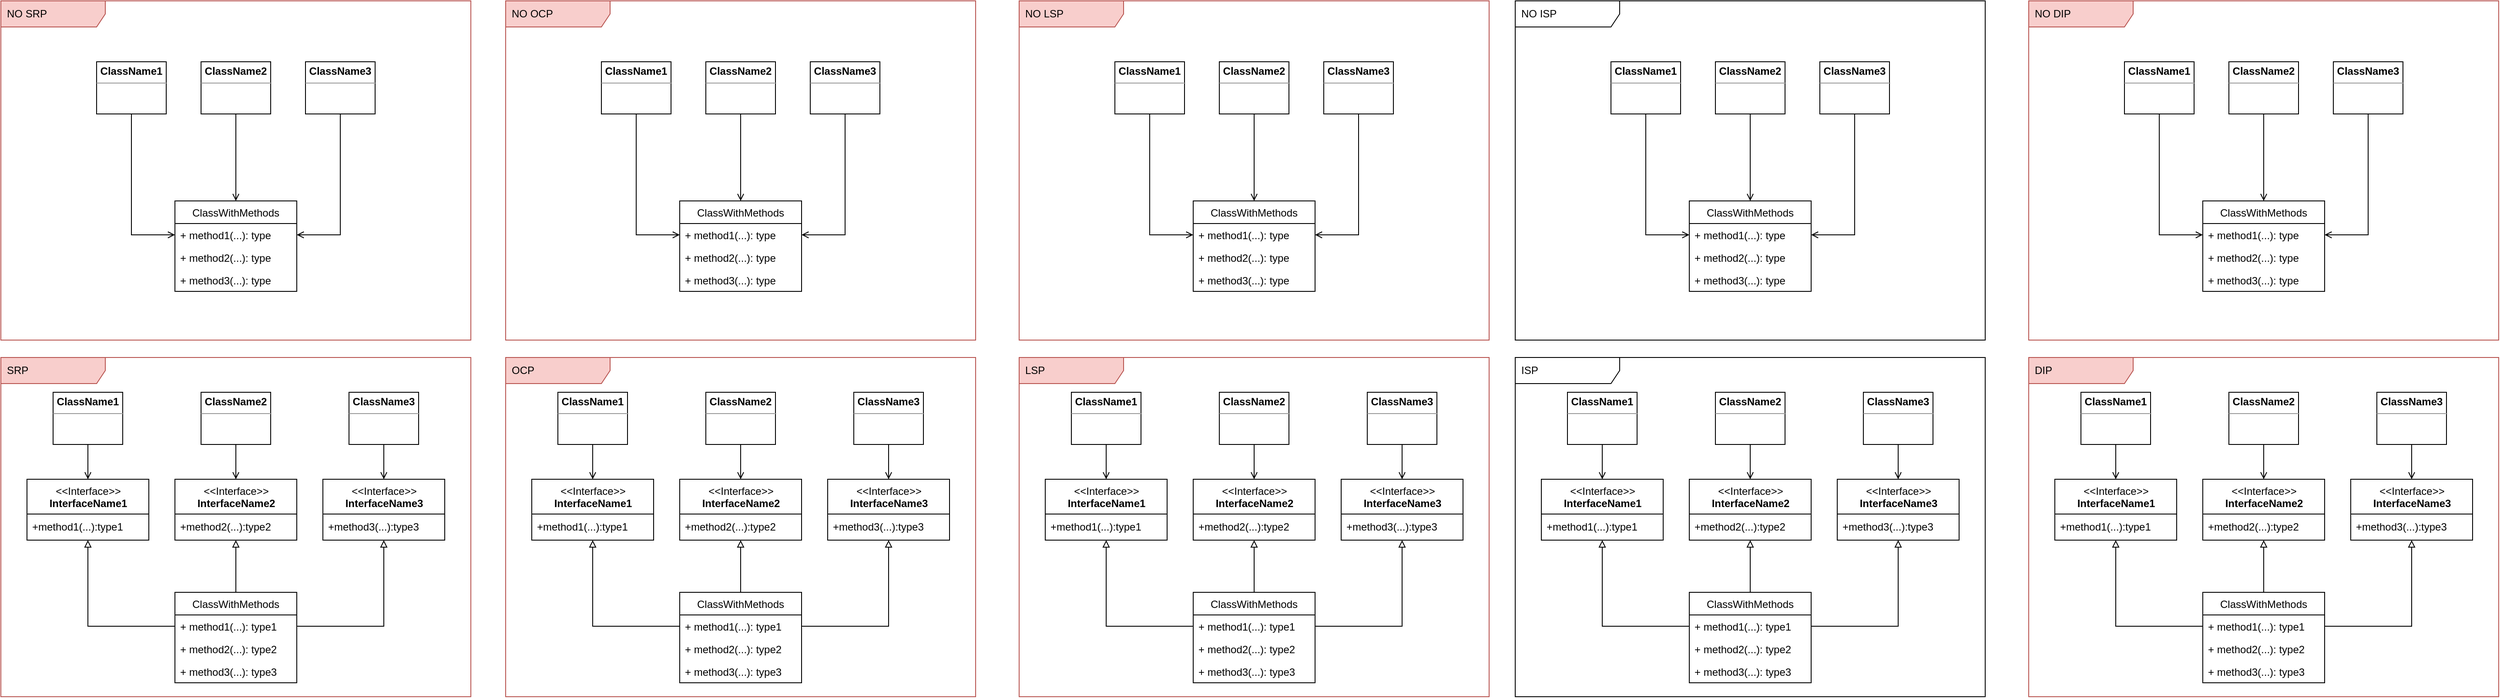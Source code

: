 <mxfile version="20.7.4" type="device" pages="2"><diagram id="FZfLSOtbO3WgHkGWXo8o" name="SOLIDforCpp"><mxGraphModel dx="3798" dy="1206" grid="1" gridSize="10" guides="1" tooltips="1" connect="1" arrows="1" fold="1" page="1" pageScale="1" pageWidth="583" pageHeight="413" math="0" shadow="0"><root><mxCell id="0"/><mxCell id="1" parent="0"/><mxCell id="c2mZuL-Bpe0Vp7_oDaeR-1" value="NO ISP" style="shape=umlFrame;whiteSpace=wrap;html=1;width=120;height=30;boundedLbl=1;verticalAlign=middle;align=left;spacingLeft=5;" vertex="1" parent="1"><mxGeometry x="10" y="10" width="540" height="390" as="geometry"/></mxCell><mxCell id="c2mZuL-Bpe0Vp7_oDaeR-16" style="edgeStyle=orthogonalEdgeStyle;rounded=0;orthogonalLoop=1;jettySize=auto;html=1;exitX=0.5;exitY=1;exitDx=0;exitDy=0;endArrow=open;endFill=0;entryX=0;entryY=0.5;entryDx=0;entryDy=0;" edge="1" parent="1" source="c2mZuL-Bpe0Vp7_oDaeR-8" target="c2mZuL-Bpe0Vp7_oDaeR-12"><mxGeometry relative="1" as="geometry"/></mxCell><mxCell id="c2mZuL-Bpe0Vp7_oDaeR-8" value="&lt;p style=&quot;margin:0px;margin-top:4px;text-align:center;&quot;&gt;&lt;b&gt;ClassName1&lt;/b&gt;&lt;/p&gt;&lt;hr size=&quot;1&quot;&gt;&lt;div style=&quot;height:2px;&quot;&gt;&lt;/div&gt;" style="verticalAlign=top;align=left;overflow=fill;fontSize=12;fontFamily=Helvetica;html=1;" vertex="1" parent="1"><mxGeometry x="120" y="80" width="80" height="60" as="geometry"/></mxCell><mxCell id="c2mZuL-Bpe0Vp7_oDaeR-17" style="edgeStyle=orthogonalEdgeStyle;rounded=0;orthogonalLoop=1;jettySize=auto;html=1;exitX=0.5;exitY=1;exitDx=0;exitDy=0;entryX=0.5;entryY=0;entryDx=0;entryDy=0;endArrow=open;endFill=0;" edge="1" parent="1" source="c2mZuL-Bpe0Vp7_oDaeR-9" target="c2mZuL-Bpe0Vp7_oDaeR-11"><mxGeometry relative="1" as="geometry"/></mxCell><mxCell id="c2mZuL-Bpe0Vp7_oDaeR-9" value="&lt;p style=&quot;margin:0px;margin-top:4px;text-align:center;&quot;&gt;&lt;b&gt;ClassName2&lt;/b&gt;&lt;/p&gt;&lt;hr size=&quot;1&quot;&gt;&lt;div style=&quot;height:2px;&quot;&gt;&lt;/div&gt;" style="verticalAlign=top;align=left;overflow=fill;fontSize=12;fontFamily=Helvetica;html=1;" vertex="1" parent="1"><mxGeometry x="240" y="80" width="80" height="60" as="geometry"/></mxCell><mxCell id="c2mZuL-Bpe0Vp7_oDaeR-18" style="edgeStyle=orthogonalEdgeStyle;rounded=0;orthogonalLoop=1;jettySize=auto;html=1;exitX=0.5;exitY=1;exitDx=0;exitDy=0;endArrow=open;endFill=0;entryX=1;entryY=0.5;entryDx=0;entryDy=0;" edge="1" parent="1" source="c2mZuL-Bpe0Vp7_oDaeR-10" target="c2mZuL-Bpe0Vp7_oDaeR-12"><mxGeometry relative="1" as="geometry"><mxPoint x="280" y="240" as="targetPoint"/></mxGeometry></mxCell><mxCell id="c2mZuL-Bpe0Vp7_oDaeR-10" value="&lt;p style=&quot;margin:0px;margin-top:4px;text-align:center;&quot;&gt;&lt;b&gt;ClassName3&lt;/b&gt;&lt;/p&gt;&lt;hr size=&quot;1&quot;&gt;&lt;div style=&quot;height:2px;&quot;&gt;&lt;/div&gt;" style="verticalAlign=top;align=left;overflow=fill;fontSize=12;fontFamily=Helvetica;html=1;" vertex="1" parent="1"><mxGeometry x="360" y="80" width="80" height="60" as="geometry"/></mxCell><mxCell id="c2mZuL-Bpe0Vp7_oDaeR-11" value="ClassWithMethods" style="swimlane;fontStyle=0;childLayout=stackLayout;horizontal=1;startSize=26;fillColor=none;horizontalStack=0;resizeParent=1;resizeParentMax=0;resizeLast=0;collapsible=1;marginBottom=0;" vertex="1" parent="1"><mxGeometry x="210" y="240" width="140" height="104" as="geometry"/></mxCell><mxCell id="c2mZuL-Bpe0Vp7_oDaeR-12" value="+ method1(...): type" style="text;strokeColor=none;fillColor=none;align=left;verticalAlign=top;spacingLeft=4;spacingRight=4;overflow=hidden;rotatable=0;points=[[0,0.5],[1,0.5]];portConstraint=eastwest;" vertex="1" parent="c2mZuL-Bpe0Vp7_oDaeR-11"><mxGeometry y="26" width="140" height="26" as="geometry"/></mxCell><mxCell id="c2mZuL-Bpe0Vp7_oDaeR-13" value="+ method2(...): type" style="text;strokeColor=none;fillColor=none;align=left;verticalAlign=top;spacingLeft=4;spacingRight=4;overflow=hidden;rotatable=0;points=[[0,0.5],[1,0.5]];portConstraint=eastwest;" vertex="1" parent="c2mZuL-Bpe0Vp7_oDaeR-11"><mxGeometry y="52" width="140" height="26" as="geometry"/></mxCell><mxCell id="c2mZuL-Bpe0Vp7_oDaeR-14" value="+ method3(...): type" style="text;strokeColor=none;fillColor=none;align=left;verticalAlign=top;spacingLeft=4;spacingRight=4;overflow=hidden;rotatable=0;points=[[0,0.5],[1,0.5]];portConstraint=eastwest;" vertex="1" parent="c2mZuL-Bpe0Vp7_oDaeR-11"><mxGeometry y="78" width="140" height="26" as="geometry"/></mxCell><mxCell id="c2mZuL-Bpe0Vp7_oDaeR-19" value="ISP&amp;nbsp;" style="shape=umlFrame;whiteSpace=wrap;html=1;width=120;height=30;boundedLbl=1;verticalAlign=middle;align=left;spacingLeft=5;" vertex="1" parent="1"><mxGeometry x="10" y="420" width="540" height="390" as="geometry"/></mxCell><mxCell id="c2mZuL-Bpe0Vp7_oDaeR-40" style="edgeStyle=orthogonalEdgeStyle;rounded=0;orthogonalLoop=1;jettySize=auto;html=1;exitX=0.5;exitY=1;exitDx=0;exitDy=0;endArrow=open;endFill=0;" edge="1" parent="1" source="c2mZuL-Bpe0Vp7_oDaeR-21" target="c2mZuL-Bpe0Vp7_oDaeR-34"><mxGeometry relative="1" as="geometry"/></mxCell><mxCell id="c2mZuL-Bpe0Vp7_oDaeR-21" value="&lt;p style=&quot;margin:0px;margin-top:4px;text-align:center;&quot;&gt;&lt;b&gt;ClassName1&lt;/b&gt;&lt;/p&gt;&lt;hr size=&quot;1&quot;&gt;&lt;div style=&quot;height:2px;&quot;&gt;&lt;/div&gt;" style="verticalAlign=top;align=left;overflow=fill;fontSize=12;fontFamily=Helvetica;html=1;" vertex="1" parent="1"><mxGeometry x="70" y="460" width="80" height="60" as="geometry"/></mxCell><mxCell id="c2mZuL-Bpe0Vp7_oDaeR-41" style="edgeStyle=orthogonalEdgeStyle;rounded=0;orthogonalLoop=1;jettySize=auto;html=1;exitX=0.5;exitY=1;exitDx=0;exitDy=0;endArrow=open;endFill=0;" edge="1" parent="1" source="c2mZuL-Bpe0Vp7_oDaeR-23" target="c2mZuL-Bpe0Vp7_oDaeR-36"><mxGeometry relative="1" as="geometry"/></mxCell><mxCell id="c2mZuL-Bpe0Vp7_oDaeR-23" value="&lt;p style=&quot;margin:0px;margin-top:4px;text-align:center;&quot;&gt;&lt;b&gt;ClassName2&lt;/b&gt;&lt;/p&gt;&lt;hr size=&quot;1&quot;&gt;&lt;div style=&quot;height:2px;&quot;&gt;&lt;/div&gt;" style="verticalAlign=top;align=left;overflow=fill;fontSize=12;fontFamily=Helvetica;html=1;" vertex="1" parent="1"><mxGeometry x="240" y="460" width="80" height="60" as="geometry"/></mxCell><mxCell id="c2mZuL-Bpe0Vp7_oDaeR-42" style="edgeStyle=orthogonalEdgeStyle;rounded=0;orthogonalLoop=1;jettySize=auto;html=1;exitX=0.5;exitY=1;exitDx=0;exitDy=0;endArrow=open;endFill=0;" edge="1" parent="1" source="c2mZuL-Bpe0Vp7_oDaeR-25" target="c2mZuL-Bpe0Vp7_oDaeR-38"><mxGeometry relative="1" as="geometry"/></mxCell><mxCell id="c2mZuL-Bpe0Vp7_oDaeR-25" value="&lt;p style=&quot;margin:0px;margin-top:4px;text-align:center;&quot;&gt;&lt;b&gt;ClassName3&lt;/b&gt;&lt;/p&gt;&lt;hr size=&quot;1&quot;&gt;&lt;div style=&quot;height:2px;&quot;&gt;&lt;/div&gt;" style="verticalAlign=top;align=left;overflow=fill;fontSize=12;fontFamily=Helvetica;html=1;" vertex="1" parent="1"><mxGeometry x="410" y="460" width="80" height="60" as="geometry"/></mxCell><mxCell id="c2mZuL-Bpe0Vp7_oDaeR-44" style="edgeStyle=orthogonalEdgeStyle;rounded=0;orthogonalLoop=1;jettySize=auto;html=1;exitX=0.5;exitY=0;exitDx=0;exitDy=0;endArrow=block;endFill=0;" edge="1" parent="1" source="c2mZuL-Bpe0Vp7_oDaeR-26" target="c2mZuL-Bpe0Vp7_oDaeR-36"><mxGeometry relative="1" as="geometry"/></mxCell><mxCell id="c2mZuL-Bpe0Vp7_oDaeR-26" value="ClassWithMethods" style="swimlane;fontStyle=0;childLayout=stackLayout;horizontal=1;startSize=26;fillColor=none;horizontalStack=0;resizeParent=1;resizeParentMax=0;resizeLast=0;collapsible=1;marginBottom=0;" vertex="1" parent="1"><mxGeometry x="210" y="690" width="140" height="104" as="geometry"/></mxCell><mxCell id="c2mZuL-Bpe0Vp7_oDaeR-27" value="+ method1(...): type1" style="text;strokeColor=none;fillColor=none;align=left;verticalAlign=top;spacingLeft=4;spacingRight=4;overflow=hidden;rotatable=0;points=[[0,0.5],[1,0.5]];portConstraint=eastwest;" vertex="1" parent="c2mZuL-Bpe0Vp7_oDaeR-26"><mxGeometry y="26" width="140" height="26" as="geometry"/></mxCell><mxCell id="c2mZuL-Bpe0Vp7_oDaeR-28" value="+ method2(...): type2" style="text;strokeColor=none;fillColor=none;align=left;verticalAlign=top;spacingLeft=4;spacingRight=4;overflow=hidden;rotatable=0;points=[[0,0.5],[1,0.5]];portConstraint=eastwest;" vertex="1" parent="c2mZuL-Bpe0Vp7_oDaeR-26"><mxGeometry y="52" width="140" height="26" as="geometry"/></mxCell><mxCell id="c2mZuL-Bpe0Vp7_oDaeR-29" value="+ method3(...): type3" style="text;strokeColor=none;fillColor=none;align=left;verticalAlign=top;spacingLeft=4;spacingRight=4;overflow=hidden;rotatable=0;points=[[0,0.5],[1,0.5]];portConstraint=eastwest;" vertex="1" parent="c2mZuL-Bpe0Vp7_oDaeR-26"><mxGeometry y="78" width="140" height="26" as="geometry"/></mxCell><mxCell id="c2mZuL-Bpe0Vp7_oDaeR-34" value="&amp;lt;&amp;lt;Interface&amp;gt;&amp;gt;&lt;br&gt;&lt;b&gt;InterfaceName1&lt;/b&gt;" style="swimlane;fontStyle=0;align=center;verticalAlign=top;childLayout=stackLayout;horizontal=1;startSize=40;horizontalStack=0;resizeParent=1;resizeParentMax=0;resizeLast=0;collapsible=0;marginBottom=0;html=1;" vertex="1" parent="1"><mxGeometry x="40" y="560" width="140" height="70" as="geometry"/></mxCell><mxCell id="c2mZuL-Bpe0Vp7_oDaeR-35" value="+method1(...):type1" style="text;html=1;strokeColor=none;fillColor=none;align=left;verticalAlign=middle;spacingLeft=4;spacingRight=4;overflow=hidden;rotatable=0;points=[[0,0.5],[1,0.5]];portConstraint=eastwest;" vertex="1" parent="c2mZuL-Bpe0Vp7_oDaeR-34"><mxGeometry y="40" width="140" height="30" as="geometry"/></mxCell><mxCell id="c2mZuL-Bpe0Vp7_oDaeR-36" value="&amp;lt;&amp;lt;Interface&amp;gt;&amp;gt;&lt;br&gt;&lt;b&gt;InterfaceName2&lt;/b&gt;" style="swimlane;fontStyle=0;align=center;verticalAlign=top;childLayout=stackLayout;horizontal=1;startSize=40;horizontalStack=0;resizeParent=1;resizeParentMax=0;resizeLast=0;collapsible=0;marginBottom=0;html=1;" vertex="1" parent="1"><mxGeometry x="210" y="560" width="140" height="70" as="geometry"/></mxCell><mxCell id="c2mZuL-Bpe0Vp7_oDaeR-37" value="+method2(...):type2" style="text;html=1;strokeColor=none;fillColor=none;align=left;verticalAlign=middle;spacingLeft=4;spacingRight=4;overflow=hidden;rotatable=0;points=[[0,0.5],[1,0.5]];portConstraint=eastwest;" vertex="1" parent="c2mZuL-Bpe0Vp7_oDaeR-36"><mxGeometry y="40" width="140" height="30" as="geometry"/></mxCell><mxCell id="c2mZuL-Bpe0Vp7_oDaeR-38" value="&amp;lt;&amp;lt;Interface&amp;gt;&amp;gt;&lt;br&gt;&lt;b&gt;InterfaceName3&lt;/b&gt;" style="swimlane;fontStyle=0;align=center;verticalAlign=top;childLayout=stackLayout;horizontal=1;startSize=40;horizontalStack=0;resizeParent=1;resizeParentMax=0;resizeLast=0;collapsible=0;marginBottom=0;html=1;" vertex="1" parent="1"><mxGeometry x="380" y="560" width="140" height="70" as="geometry"/></mxCell><mxCell id="c2mZuL-Bpe0Vp7_oDaeR-39" value="+method3(...):type3" style="text;html=1;strokeColor=none;fillColor=none;align=left;verticalAlign=middle;spacingLeft=4;spacingRight=4;overflow=hidden;rotatable=0;points=[[0,0.5],[1,0.5]];portConstraint=eastwest;" vertex="1" parent="c2mZuL-Bpe0Vp7_oDaeR-38"><mxGeometry y="40" width="140" height="30" as="geometry"/></mxCell><mxCell id="c2mZuL-Bpe0Vp7_oDaeR-43" style="edgeStyle=orthogonalEdgeStyle;rounded=0;orthogonalLoop=1;jettySize=auto;html=1;exitX=0;exitY=0.5;exitDx=0;exitDy=0;entryX=0.5;entryY=1;entryDx=0;entryDy=0;entryPerimeter=0;endArrow=block;endFill=0;" edge="1" parent="1" source="c2mZuL-Bpe0Vp7_oDaeR-27" target="c2mZuL-Bpe0Vp7_oDaeR-35"><mxGeometry relative="1" as="geometry"/></mxCell><mxCell id="c2mZuL-Bpe0Vp7_oDaeR-45" style="edgeStyle=orthogonalEdgeStyle;rounded=0;orthogonalLoop=1;jettySize=auto;html=1;exitX=1;exitY=0.5;exitDx=0;exitDy=0;endArrow=block;endFill=0;" edge="1" parent="1" source="c2mZuL-Bpe0Vp7_oDaeR-27" target="c2mZuL-Bpe0Vp7_oDaeR-38"><mxGeometry relative="1" as="geometry"/></mxCell><mxCell id="c2mZuL-Bpe0Vp7_oDaeR-46" value="NO DIP" style="shape=umlFrame;whiteSpace=wrap;html=1;width=120;height=30;boundedLbl=1;verticalAlign=middle;align=left;spacingLeft=5;fillColor=#f8cecc;strokeColor=#b85450;" vertex="1" parent="1"><mxGeometry x="600" y="10" width="540" height="390" as="geometry"/></mxCell><mxCell id="c2mZuL-Bpe0Vp7_oDaeR-47" style="edgeStyle=orthogonalEdgeStyle;rounded=0;orthogonalLoop=1;jettySize=auto;html=1;exitX=0.5;exitY=1;exitDx=0;exitDy=0;endArrow=open;endFill=0;entryX=0;entryY=0.5;entryDx=0;entryDy=0;" edge="1" parent="1" source="c2mZuL-Bpe0Vp7_oDaeR-48" target="c2mZuL-Bpe0Vp7_oDaeR-54"><mxGeometry relative="1" as="geometry"/></mxCell><mxCell id="c2mZuL-Bpe0Vp7_oDaeR-48" value="&lt;p style=&quot;margin:0px;margin-top:4px;text-align:center;&quot;&gt;&lt;b&gt;ClassName1&lt;/b&gt;&lt;/p&gt;&lt;hr size=&quot;1&quot;&gt;&lt;div style=&quot;height:2px;&quot;&gt;&lt;/div&gt;" style="verticalAlign=top;align=left;overflow=fill;fontSize=12;fontFamily=Helvetica;html=1;" vertex="1" parent="1"><mxGeometry x="710" y="80" width="80" height="60" as="geometry"/></mxCell><mxCell id="c2mZuL-Bpe0Vp7_oDaeR-49" style="edgeStyle=orthogonalEdgeStyle;rounded=0;orthogonalLoop=1;jettySize=auto;html=1;exitX=0.5;exitY=1;exitDx=0;exitDy=0;entryX=0.5;entryY=0;entryDx=0;entryDy=0;endArrow=open;endFill=0;" edge="1" parent="1" source="c2mZuL-Bpe0Vp7_oDaeR-50" target="c2mZuL-Bpe0Vp7_oDaeR-53"><mxGeometry relative="1" as="geometry"/></mxCell><mxCell id="c2mZuL-Bpe0Vp7_oDaeR-50" value="&lt;p style=&quot;margin:0px;margin-top:4px;text-align:center;&quot;&gt;&lt;b&gt;ClassName2&lt;/b&gt;&lt;/p&gt;&lt;hr size=&quot;1&quot;&gt;&lt;div style=&quot;height:2px;&quot;&gt;&lt;/div&gt;" style="verticalAlign=top;align=left;overflow=fill;fontSize=12;fontFamily=Helvetica;html=1;" vertex="1" parent="1"><mxGeometry x="830" y="80" width="80" height="60" as="geometry"/></mxCell><mxCell id="c2mZuL-Bpe0Vp7_oDaeR-51" style="edgeStyle=orthogonalEdgeStyle;rounded=0;orthogonalLoop=1;jettySize=auto;html=1;exitX=0.5;exitY=1;exitDx=0;exitDy=0;endArrow=open;endFill=0;entryX=1;entryY=0.5;entryDx=0;entryDy=0;" edge="1" parent="1" source="c2mZuL-Bpe0Vp7_oDaeR-52" target="c2mZuL-Bpe0Vp7_oDaeR-54"><mxGeometry relative="1" as="geometry"><mxPoint x="870" y="240" as="targetPoint"/></mxGeometry></mxCell><mxCell id="c2mZuL-Bpe0Vp7_oDaeR-52" value="&lt;p style=&quot;margin:0px;margin-top:4px;text-align:center;&quot;&gt;&lt;b&gt;ClassName3&lt;/b&gt;&lt;/p&gt;&lt;hr size=&quot;1&quot;&gt;&lt;div style=&quot;height:2px;&quot;&gt;&lt;/div&gt;" style="verticalAlign=top;align=left;overflow=fill;fontSize=12;fontFamily=Helvetica;html=1;" vertex="1" parent="1"><mxGeometry x="950" y="80" width="80" height="60" as="geometry"/></mxCell><mxCell id="c2mZuL-Bpe0Vp7_oDaeR-53" value="ClassWithMethods" style="swimlane;fontStyle=0;childLayout=stackLayout;horizontal=1;startSize=26;fillColor=none;horizontalStack=0;resizeParent=1;resizeParentMax=0;resizeLast=0;collapsible=1;marginBottom=0;" vertex="1" parent="1"><mxGeometry x="800" y="240" width="140" height="104" as="geometry"/></mxCell><mxCell id="c2mZuL-Bpe0Vp7_oDaeR-54" value="+ method1(...): type" style="text;strokeColor=none;fillColor=none;align=left;verticalAlign=top;spacingLeft=4;spacingRight=4;overflow=hidden;rotatable=0;points=[[0,0.5],[1,0.5]];portConstraint=eastwest;" vertex="1" parent="c2mZuL-Bpe0Vp7_oDaeR-53"><mxGeometry y="26" width="140" height="26" as="geometry"/></mxCell><mxCell id="c2mZuL-Bpe0Vp7_oDaeR-55" value="+ method2(...): type" style="text;strokeColor=none;fillColor=none;align=left;verticalAlign=top;spacingLeft=4;spacingRight=4;overflow=hidden;rotatable=0;points=[[0,0.5],[1,0.5]];portConstraint=eastwest;" vertex="1" parent="c2mZuL-Bpe0Vp7_oDaeR-53"><mxGeometry y="52" width="140" height="26" as="geometry"/></mxCell><mxCell id="c2mZuL-Bpe0Vp7_oDaeR-56" value="+ method3(...): type" style="text;strokeColor=none;fillColor=none;align=left;verticalAlign=top;spacingLeft=4;spacingRight=4;overflow=hidden;rotatable=0;points=[[0,0.5],[1,0.5]];portConstraint=eastwest;" vertex="1" parent="c2mZuL-Bpe0Vp7_oDaeR-53"><mxGeometry y="78" width="140" height="26" as="geometry"/></mxCell><mxCell id="c2mZuL-Bpe0Vp7_oDaeR-57" value="DIP" style="shape=umlFrame;whiteSpace=wrap;html=1;width=120;height=30;boundedLbl=1;verticalAlign=middle;align=left;spacingLeft=5;fillColor=#f8cecc;strokeColor=#b85450;" vertex="1" parent="1"><mxGeometry x="600" y="420" width="540" height="390" as="geometry"/></mxCell><mxCell id="c2mZuL-Bpe0Vp7_oDaeR-58" style="edgeStyle=orthogonalEdgeStyle;rounded=0;orthogonalLoop=1;jettySize=auto;html=1;exitX=0.5;exitY=1;exitDx=0;exitDy=0;endArrow=open;endFill=0;" edge="1" parent="1" source="c2mZuL-Bpe0Vp7_oDaeR-59" target="c2mZuL-Bpe0Vp7_oDaeR-69"><mxGeometry relative="1" as="geometry"/></mxCell><mxCell id="c2mZuL-Bpe0Vp7_oDaeR-59" value="&lt;p style=&quot;margin:0px;margin-top:4px;text-align:center;&quot;&gt;&lt;b&gt;ClassName1&lt;/b&gt;&lt;/p&gt;&lt;hr size=&quot;1&quot;&gt;&lt;div style=&quot;height:2px;&quot;&gt;&lt;/div&gt;" style="verticalAlign=top;align=left;overflow=fill;fontSize=12;fontFamily=Helvetica;html=1;" vertex="1" parent="1"><mxGeometry x="660" y="460" width="80" height="60" as="geometry"/></mxCell><mxCell id="c2mZuL-Bpe0Vp7_oDaeR-60" style="edgeStyle=orthogonalEdgeStyle;rounded=0;orthogonalLoop=1;jettySize=auto;html=1;exitX=0.5;exitY=1;exitDx=0;exitDy=0;endArrow=open;endFill=0;" edge="1" parent="1" source="c2mZuL-Bpe0Vp7_oDaeR-61" target="c2mZuL-Bpe0Vp7_oDaeR-71"><mxGeometry relative="1" as="geometry"/></mxCell><mxCell id="c2mZuL-Bpe0Vp7_oDaeR-61" value="&lt;p style=&quot;margin:0px;margin-top:4px;text-align:center;&quot;&gt;&lt;b&gt;ClassName2&lt;/b&gt;&lt;/p&gt;&lt;hr size=&quot;1&quot;&gt;&lt;div style=&quot;height:2px;&quot;&gt;&lt;/div&gt;" style="verticalAlign=top;align=left;overflow=fill;fontSize=12;fontFamily=Helvetica;html=1;" vertex="1" parent="1"><mxGeometry x="830" y="460" width="80" height="60" as="geometry"/></mxCell><mxCell id="c2mZuL-Bpe0Vp7_oDaeR-62" style="edgeStyle=orthogonalEdgeStyle;rounded=0;orthogonalLoop=1;jettySize=auto;html=1;exitX=0.5;exitY=1;exitDx=0;exitDy=0;endArrow=open;endFill=0;" edge="1" parent="1" source="c2mZuL-Bpe0Vp7_oDaeR-63" target="c2mZuL-Bpe0Vp7_oDaeR-73"><mxGeometry relative="1" as="geometry"/></mxCell><mxCell id="c2mZuL-Bpe0Vp7_oDaeR-63" value="&lt;p style=&quot;margin:0px;margin-top:4px;text-align:center;&quot;&gt;&lt;b&gt;ClassName3&lt;/b&gt;&lt;/p&gt;&lt;hr size=&quot;1&quot;&gt;&lt;div style=&quot;height:2px;&quot;&gt;&lt;/div&gt;" style="verticalAlign=top;align=left;overflow=fill;fontSize=12;fontFamily=Helvetica;html=1;" vertex="1" parent="1"><mxGeometry x="1000" y="460" width="80" height="60" as="geometry"/></mxCell><mxCell id="c2mZuL-Bpe0Vp7_oDaeR-64" style="edgeStyle=orthogonalEdgeStyle;rounded=0;orthogonalLoop=1;jettySize=auto;html=1;exitX=0.5;exitY=0;exitDx=0;exitDy=0;endArrow=block;endFill=0;" edge="1" parent="1" source="c2mZuL-Bpe0Vp7_oDaeR-65" target="c2mZuL-Bpe0Vp7_oDaeR-71"><mxGeometry relative="1" as="geometry"/></mxCell><mxCell id="c2mZuL-Bpe0Vp7_oDaeR-65" value="ClassWithMethods" style="swimlane;fontStyle=0;childLayout=stackLayout;horizontal=1;startSize=26;fillColor=none;horizontalStack=0;resizeParent=1;resizeParentMax=0;resizeLast=0;collapsible=1;marginBottom=0;" vertex="1" parent="1"><mxGeometry x="800" y="690" width="140" height="104" as="geometry"/></mxCell><mxCell id="c2mZuL-Bpe0Vp7_oDaeR-66" value="+ method1(...): type1" style="text;strokeColor=none;fillColor=none;align=left;verticalAlign=top;spacingLeft=4;spacingRight=4;overflow=hidden;rotatable=0;points=[[0,0.5],[1,0.5]];portConstraint=eastwest;" vertex="1" parent="c2mZuL-Bpe0Vp7_oDaeR-65"><mxGeometry y="26" width="140" height="26" as="geometry"/></mxCell><mxCell id="c2mZuL-Bpe0Vp7_oDaeR-67" value="+ method2(...): type2" style="text;strokeColor=none;fillColor=none;align=left;verticalAlign=top;spacingLeft=4;spacingRight=4;overflow=hidden;rotatable=0;points=[[0,0.5],[1,0.5]];portConstraint=eastwest;" vertex="1" parent="c2mZuL-Bpe0Vp7_oDaeR-65"><mxGeometry y="52" width="140" height="26" as="geometry"/></mxCell><mxCell id="c2mZuL-Bpe0Vp7_oDaeR-68" value="+ method3(...): type3" style="text;strokeColor=none;fillColor=none;align=left;verticalAlign=top;spacingLeft=4;spacingRight=4;overflow=hidden;rotatable=0;points=[[0,0.5],[1,0.5]];portConstraint=eastwest;" vertex="1" parent="c2mZuL-Bpe0Vp7_oDaeR-65"><mxGeometry y="78" width="140" height="26" as="geometry"/></mxCell><mxCell id="c2mZuL-Bpe0Vp7_oDaeR-69" value="&amp;lt;&amp;lt;Interface&amp;gt;&amp;gt;&lt;br&gt;&lt;b&gt;InterfaceName1&lt;/b&gt;" style="swimlane;fontStyle=0;align=center;verticalAlign=top;childLayout=stackLayout;horizontal=1;startSize=40;horizontalStack=0;resizeParent=1;resizeParentMax=0;resizeLast=0;collapsible=0;marginBottom=0;html=1;" vertex="1" parent="1"><mxGeometry x="630" y="560" width="140" height="70" as="geometry"/></mxCell><mxCell id="c2mZuL-Bpe0Vp7_oDaeR-70" value="+method1(...):type1" style="text;html=1;strokeColor=none;fillColor=none;align=left;verticalAlign=middle;spacingLeft=4;spacingRight=4;overflow=hidden;rotatable=0;points=[[0,0.5],[1,0.5]];portConstraint=eastwest;" vertex="1" parent="c2mZuL-Bpe0Vp7_oDaeR-69"><mxGeometry y="40" width="140" height="30" as="geometry"/></mxCell><mxCell id="c2mZuL-Bpe0Vp7_oDaeR-71" value="&amp;lt;&amp;lt;Interface&amp;gt;&amp;gt;&lt;br&gt;&lt;b&gt;InterfaceName2&lt;/b&gt;" style="swimlane;fontStyle=0;align=center;verticalAlign=top;childLayout=stackLayout;horizontal=1;startSize=40;horizontalStack=0;resizeParent=1;resizeParentMax=0;resizeLast=0;collapsible=0;marginBottom=0;html=1;" vertex="1" parent="1"><mxGeometry x="800" y="560" width="140" height="70" as="geometry"/></mxCell><mxCell id="c2mZuL-Bpe0Vp7_oDaeR-72" value="+method2(...):type2" style="text;html=1;strokeColor=none;fillColor=none;align=left;verticalAlign=middle;spacingLeft=4;spacingRight=4;overflow=hidden;rotatable=0;points=[[0,0.5],[1,0.5]];portConstraint=eastwest;" vertex="1" parent="c2mZuL-Bpe0Vp7_oDaeR-71"><mxGeometry y="40" width="140" height="30" as="geometry"/></mxCell><mxCell id="c2mZuL-Bpe0Vp7_oDaeR-73" value="&amp;lt;&amp;lt;Interface&amp;gt;&amp;gt;&lt;br&gt;&lt;b&gt;InterfaceName3&lt;/b&gt;" style="swimlane;fontStyle=0;align=center;verticalAlign=top;childLayout=stackLayout;horizontal=1;startSize=40;horizontalStack=0;resizeParent=1;resizeParentMax=0;resizeLast=0;collapsible=0;marginBottom=0;html=1;" vertex="1" parent="1"><mxGeometry x="970" y="560" width="140" height="70" as="geometry"/></mxCell><mxCell id="c2mZuL-Bpe0Vp7_oDaeR-74" value="+method3(...):type3" style="text;html=1;strokeColor=none;fillColor=none;align=left;verticalAlign=middle;spacingLeft=4;spacingRight=4;overflow=hidden;rotatable=0;points=[[0,0.5],[1,0.5]];portConstraint=eastwest;" vertex="1" parent="c2mZuL-Bpe0Vp7_oDaeR-73"><mxGeometry y="40" width="140" height="30" as="geometry"/></mxCell><mxCell id="c2mZuL-Bpe0Vp7_oDaeR-75" style="edgeStyle=orthogonalEdgeStyle;rounded=0;orthogonalLoop=1;jettySize=auto;html=1;exitX=0;exitY=0.5;exitDx=0;exitDy=0;entryX=0.5;entryY=1;entryDx=0;entryDy=0;entryPerimeter=0;endArrow=block;endFill=0;" edge="1" parent="1" source="c2mZuL-Bpe0Vp7_oDaeR-66" target="c2mZuL-Bpe0Vp7_oDaeR-70"><mxGeometry relative="1" as="geometry"/></mxCell><mxCell id="c2mZuL-Bpe0Vp7_oDaeR-76" style="edgeStyle=orthogonalEdgeStyle;rounded=0;orthogonalLoop=1;jettySize=auto;html=1;exitX=1;exitY=0.5;exitDx=0;exitDy=0;endArrow=block;endFill=0;" edge="1" parent="1" source="c2mZuL-Bpe0Vp7_oDaeR-66" target="c2mZuL-Bpe0Vp7_oDaeR-73"><mxGeometry relative="1" as="geometry"/></mxCell><mxCell id="c2mZuL-Bpe0Vp7_oDaeR-77" value="NO LSP" style="shape=umlFrame;whiteSpace=wrap;html=1;width=120;height=30;boundedLbl=1;verticalAlign=middle;align=left;spacingLeft=5;fillColor=#f8cecc;strokeColor=#b85450;" vertex="1" parent="1"><mxGeometry x="-560" y="10" width="540" height="390" as="geometry"/></mxCell><mxCell id="c2mZuL-Bpe0Vp7_oDaeR-78" style="edgeStyle=orthogonalEdgeStyle;rounded=0;orthogonalLoop=1;jettySize=auto;html=1;exitX=0.5;exitY=1;exitDx=0;exitDy=0;endArrow=open;endFill=0;entryX=0;entryY=0.5;entryDx=0;entryDy=0;" edge="1" parent="1" source="c2mZuL-Bpe0Vp7_oDaeR-79" target="c2mZuL-Bpe0Vp7_oDaeR-85"><mxGeometry relative="1" as="geometry"/></mxCell><mxCell id="c2mZuL-Bpe0Vp7_oDaeR-79" value="&lt;p style=&quot;margin:0px;margin-top:4px;text-align:center;&quot;&gt;&lt;b&gt;ClassName1&lt;/b&gt;&lt;/p&gt;&lt;hr size=&quot;1&quot;&gt;&lt;div style=&quot;height:2px;&quot;&gt;&lt;/div&gt;" style="verticalAlign=top;align=left;overflow=fill;fontSize=12;fontFamily=Helvetica;html=1;" vertex="1" parent="1"><mxGeometry x="-450" y="80" width="80" height="60" as="geometry"/></mxCell><mxCell id="c2mZuL-Bpe0Vp7_oDaeR-80" style="edgeStyle=orthogonalEdgeStyle;rounded=0;orthogonalLoop=1;jettySize=auto;html=1;exitX=0.5;exitY=1;exitDx=0;exitDy=0;entryX=0.5;entryY=0;entryDx=0;entryDy=0;endArrow=open;endFill=0;" edge="1" parent="1" source="c2mZuL-Bpe0Vp7_oDaeR-81" target="c2mZuL-Bpe0Vp7_oDaeR-84"><mxGeometry relative="1" as="geometry"/></mxCell><mxCell id="c2mZuL-Bpe0Vp7_oDaeR-81" value="&lt;p style=&quot;margin:0px;margin-top:4px;text-align:center;&quot;&gt;&lt;b&gt;ClassName2&lt;/b&gt;&lt;/p&gt;&lt;hr size=&quot;1&quot;&gt;&lt;div style=&quot;height:2px;&quot;&gt;&lt;/div&gt;" style="verticalAlign=top;align=left;overflow=fill;fontSize=12;fontFamily=Helvetica;html=1;" vertex="1" parent="1"><mxGeometry x="-330" y="80" width="80" height="60" as="geometry"/></mxCell><mxCell id="c2mZuL-Bpe0Vp7_oDaeR-82" style="edgeStyle=orthogonalEdgeStyle;rounded=0;orthogonalLoop=1;jettySize=auto;html=1;exitX=0.5;exitY=1;exitDx=0;exitDy=0;endArrow=open;endFill=0;entryX=1;entryY=0.5;entryDx=0;entryDy=0;" edge="1" parent="1" source="c2mZuL-Bpe0Vp7_oDaeR-83" target="c2mZuL-Bpe0Vp7_oDaeR-85"><mxGeometry relative="1" as="geometry"><mxPoint x="-290" y="240" as="targetPoint"/></mxGeometry></mxCell><mxCell id="c2mZuL-Bpe0Vp7_oDaeR-83" value="&lt;p style=&quot;margin:0px;margin-top:4px;text-align:center;&quot;&gt;&lt;b&gt;ClassName3&lt;/b&gt;&lt;/p&gt;&lt;hr size=&quot;1&quot;&gt;&lt;div style=&quot;height:2px;&quot;&gt;&lt;/div&gt;" style="verticalAlign=top;align=left;overflow=fill;fontSize=12;fontFamily=Helvetica;html=1;" vertex="1" parent="1"><mxGeometry x="-210" y="80" width="80" height="60" as="geometry"/></mxCell><mxCell id="c2mZuL-Bpe0Vp7_oDaeR-84" value="ClassWithMethods" style="swimlane;fontStyle=0;childLayout=stackLayout;horizontal=1;startSize=26;fillColor=none;horizontalStack=0;resizeParent=1;resizeParentMax=0;resizeLast=0;collapsible=1;marginBottom=0;" vertex="1" parent="1"><mxGeometry x="-360" y="240" width="140" height="104" as="geometry"/></mxCell><mxCell id="c2mZuL-Bpe0Vp7_oDaeR-85" value="+ method1(...): type" style="text;strokeColor=none;fillColor=none;align=left;verticalAlign=top;spacingLeft=4;spacingRight=4;overflow=hidden;rotatable=0;points=[[0,0.5],[1,0.5]];portConstraint=eastwest;" vertex="1" parent="c2mZuL-Bpe0Vp7_oDaeR-84"><mxGeometry y="26" width="140" height="26" as="geometry"/></mxCell><mxCell id="c2mZuL-Bpe0Vp7_oDaeR-86" value="+ method2(...): type" style="text;strokeColor=none;fillColor=none;align=left;verticalAlign=top;spacingLeft=4;spacingRight=4;overflow=hidden;rotatable=0;points=[[0,0.5],[1,0.5]];portConstraint=eastwest;" vertex="1" parent="c2mZuL-Bpe0Vp7_oDaeR-84"><mxGeometry y="52" width="140" height="26" as="geometry"/></mxCell><mxCell id="c2mZuL-Bpe0Vp7_oDaeR-87" value="+ method3(...): type" style="text;strokeColor=none;fillColor=none;align=left;verticalAlign=top;spacingLeft=4;spacingRight=4;overflow=hidden;rotatable=0;points=[[0,0.5],[1,0.5]];portConstraint=eastwest;" vertex="1" parent="c2mZuL-Bpe0Vp7_oDaeR-84"><mxGeometry y="78" width="140" height="26" as="geometry"/></mxCell><mxCell id="c2mZuL-Bpe0Vp7_oDaeR-88" value="LSP" style="shape=umlFrame;whiteSpace=wrap;html=1;width=120;height=30;boundedLbl=1;verticalAlign=middle;align=left;spacingLeft=5;fillColor=#f8cecc;strokeColor=#b85450;" vertex="1" parent="1"><mxGeometry x="-560" y="420" width="540" height="390" as="geometry"/></mxCell><mxCell id="c2mZuL-Bpe0Vp7_oDaeR-89" style="edgeStyle=orthogonalEdgeStyle;rounded=0;orthogonalLoop=1;jettySize=auto;html=1;exitX=0.5;exitY=1;exitDx=0;exitDy=0;endArrow=open;endFill=0;" edge="1" parent="1" source="c2mZuL-Bpe0Vp7_oDaeR-90" target="c2mZuL-Bpe0Vp7_oDaeR-100"><mxGeometry relative="1" as="geometry"/></mxCell><mxCell id="c2mZuL-Bpe0Vp7_oDaeR-90" value="&lt;p style=&quot;margin:0px;margin-top:4px;text-align:center;&quot;&gt;&lt;b&gt;ClassName1&lt;/b&gt;&lt;/p&gt;&lt;hr size=&quot;1&quot;&gt;&lt;div style=&quot;height:2px;&quot;&gt;&lt;/div&gt;" style="verticalAlign=top;align=left;overflow=fill;fontSize=12;fontFamily=Helvetica;html=1;" vertex="1" parent="1"><mxGeometry x="-500" y="460" width="80" height="60" as="geometry"/></mxCell><mxCell id="c2mZuL-Bpe0Vp7_oDaeR-91" style="edgeStyle=orthogonalEdgeStyle;rounded=0;orthogonalLoop=1;jettySize=auto;html=1;exitX=0.5;exitY=1;exitDx=0;exitDy=0;endArrow=open;endFill=0;" edge="1" parent="1" source="c2mZuL-Bpe0Vp7_oDaeR-92" target="c2mZuL-Bpe0Vp7_oDaeR-102"><mxGeometry relative="1" as="geometry"/></mxCell><mxCell id="c2mZuL-Bpe0Vp7_oDaeR-92" value="&lt;p style=&quot;margin:0px;margin-top:4px;text-align:center;&quot;&gt;&lt;b&gt;ClassName2&lt;/b&gt;&lt;/p&gt;&lt;hr size=&quot;1&quot;&gt;&lt;div style=&quot;height:2px;&quot;&gt;&lt;/div&gt;" style="verticalAlign=top;align=left;overflow=fill;fontSize=12;fontFamily=Helvetica;html=1;" vertex="1" parent="1"><mxGeometry x="-330" y="460" width="80" height="60" as="geometry"/></mxCell><mxCell id="c2mZuL-Bpe0Vp7_oDaeR-93" style="edgeStyle=orthogonalEdgeStyle;rounded=0;orthogonalLoop=1;jettySize=auto;html=1;exitX=0.5;exitY=1;exitDx=0;exitDy=0;endArrow=open;endFill=0;" edge="1" parent="1" source="c2mZuL-Bpe0Vp7_oDaeR-94" target="c2mZuL-Bpe0Vp7_oDaeR-104"><mxGeometry relative="1" as="geometry"/></mxCell><mxCell id="c2mZuL-Bpe0Vp7_oDaeR-94" value="&lt;p style=&quot;margin:0px;margin-top:4px;text-align:center;&quot;&gt;&lt;b&gt;ClassName3&lt;/b&gt;&lt;/p&gt;&lt;hr size=&quot;1&quot;&gt;&lt;div style=&quot;height:2px;&quot;&gt;&lt;/div&gt;" style="verticalAlign=top;align=left;overflow=fill;fontSize=12;fontFamily=Helvetica;html=1;" vertex="1" parent="1"><mxGeometry x="-160" y="460" width="80" height="60" as="geometry"/></mxCell><mxCell id="c2mZuL-Bpe0Vp7_oDaeR-95" style="edgeStyle=orthogonalEdgeStyle;rounded=0;orthogonalLoop=1;jettySize=auto;html=1;exitX=0.5;exitY=0;exitDx=0;exitDy=0;endArrow=block;endFill=0;" edge="1" parent="1" source="c2mZuL-Bpe0Vp7_oDaeR-96" target="c2mZuL-Bpe0Vp7_oDaeR-102"><mxGeometry relative="1" as="geometry"/></mxCell><mxCell id="c2mZuL-Bpe0Vp7_oDaeR-96" value="ClassWithMethods" style="swimlane;fontStyle=0;childLayout=stackLayout;horizontal=1;startSize=26;fillColor=none;horizontalStack=0;resizeParent=1;resizeParentMax=0;resizeLast=0;collapsible=1;marginBottom=0;" vertex="1" parent="1"><mxGeometry x="-360" y="690" width="140" height="104" as="geometry"/></mxCell><mxCell id="c2mZuL-Bpe0Vp7_oDaeR-97" value="+ method1(...): type1" style="text;strokeColor=none;fillColor=none;align=left;verticalAlign=top;spacingLeft=4;spacingRight=4;overflow=hidden;rotatable=0;points=[[0,0.5],[1,0.5]];portConstraint=eastwest;" vertex="1" parent="c2mZuL-Bpe0Vp7_oDaeR-96"><mxGeometry y="26" width="140" height="26" as="geometry"/></mxCell><mxCell id="c2mZuL-Bpe0Vp7_oDaeR-98" value="+ method2(...): type2" style="text;strokeColor=none;fillColor=none;align=left;verticalAlign=top;spacingLeft=4;spacingRight=4;overflow=hidden;rotatable=0;points=[[0,0.5],[1,0.5]];portConstraint=eastwest;" vertex="1" parent="c2mZuL-Bpe0Vp7_oDaeR-96"><mxGeometry y="52" width="140" height="26" as="geometry"/></mxCell><mxCell id="c2mZuL-Bpe0Vp7_oDaeR-99" value="+ method3(...): type3" style="text;strokeColor=none;fillColor=none;align=left;verticalAlign=top;spacingLeft=4;spacingRight=4;overflow=hidden;rotatable=0;points=[[0,0.5],[1,0.5]];portConstraint=eastwest;" vertex="1" parent="c2mZuL-Bpe0Vp7_oDaeR-96"><mxGeometry y="78" width="140" height="26" as="geometry"/></mxCell><mxCell id="c2mZuL-Bpe0Vp7_oDaeR-100" value="&amp;lt;&amp;lt;Interface&amp;gt;&amp;gt;&lt;br&gt;&lt;b&gt;InterfaceName1&lt;/b&gt;" style="swimlane;fontStyle=0;align=center;verticalAlign=top;childLayout=stackLayout;horizontal=1;startSize=40;horizontalStack=0;resizeParent=1;resizeParentMax=0;resizeLast=0;collapsible=0;marginBottom=0;html=1;" vertex="1" parent="1"><mxGeometry x="-530" y="560" width="140" height="70" as="geometry"/></mxCell><mxCell id="c2mZuL-Bpe0Vp7_oDaeR-101" value="+method1(...):type1" style="text;html=1;strokeColor=none;fillColor=none;align=left;verticalAlign=middle;spacingLeft=4;spacingRight=4;overflow=hidden;rotatable=0;points=[[0,0.5],[1,0.5]];portConstraint=eastwest;" vertex="1" parent="c2mZuL-Bpe0Vp7_oDaeR-100"><mxGeometry y="40" width="140" height="30" as="geometry"/></mxCell><mxCell id="c2mZuL-Bpe0Vp7_oDaeR-102" value="&amp;lt;&amp;lt;Interface&amp;gt;&amp;gt;&lt;br&gt;&lt;b&gt;InterfaceName2&lt;/b&gt;" style="swimlane;fontStyle=0;align=center;verticalAlign=top;childLayout=stackLayout;horizontal=1;startSize=40;horizontalStack=0;resizeParent=1;resizeParentMax=0;resizeLast=0;collapsible=0;marginBottom=0;html=1;" vertex="1" parent="1"><mxGeometry x="-360" y="560" width="140" height="70" as="geometry"/></mxCell><mxCell id="c2mZuL-Bpe0Vp7_oDaeR-103" value="+method2(...):type2" style="text;html=1;strokeColor=none;fillColor=none;align=left;verticalAlign=middle;spacingLeft=4;spacingRight=4;overflow=hidden;rotatable=0;points=[[0,0.5],[1,0.5]];portConstraint=eastwest;" vertex="1" parent="c2mZuL-Bpe0Vp7_oDaeR-102"><mxGeometry y="40" width="140" height="30" as="geometry"/></mxCell><mxCell id="c2mZuL-Bpe0Vp7_oDaeR-104" value="&amp;lt;&amp;lt;Interface&amp;gt;&amp;gt;&lt;br&gt;&lt;b&gt;InterfaceName3&lt;/b&gt;" style="swimlane;fontStyle=0;align=center;verticalAlign=top;childLayout=stackLayout;horizontal=1;startSize=40;horizontalStack=0;resizeParent=1;resizeParentMax=0;resizeLast=0;collapsible=0;marginBottom=0;html=1;" vertex="1" parent="1"><mxGeometry x="-190" y="560" width="140" height="70" as="geometry"/></mxCell><mxCell id="c2mZuL-Bpe0Vp7_oDaeR-105" value="+method3(...):type3" style="text;html=1;strokeColor=none;fillColor=none;align=left;verticalAlign=middle;spacingLeft=4;spacingRight=4;overflow=hidden;rotatable=0;points=[[0,0.5],[1,0.5]];portConstraint=eastwest;" vertex="1" parent="c2mZuL-Bpe0Vp7_oDaeR-104"><mxGeometry y="40" width="140" height="30" as="geometry"/></mxCell><mxCell id="c2mZuL-Bpe0Vp7_oDaeR-106" style="edgeStyle=orthogonalEdgeStyle;rounded=0;orthogonalLoop=1;jettySize=auto;html=1;exitX=0;exitY=0.5;exitDx=0;exitDy=0;entryX=0.5;entryY=1;entryDx=0;entryDy=0;entryPerimeter=0;endArrow=block;endFill=0;" edge="1" parent="1" source="c2mZuL-Bpe0Vp7_oDaeR-97" target="c2mZuL-Bpe0Vp7_oDaeR-101"><mxGeometry relative="1" as="geometry"/></mxCell><mxCell id="c2mZuL-Bpe0Vp7_oDaeR-107" style="edgeStyle=orthogonalEdgeStyle;rounded=0;orthogonalLoop=1;jettySize=auto;html=1;exitX=1;exitY=0.5;exitDx=0;exitDy=0;endArrow=block;endFill=0;" edge="1" parent="1" source="c2mZuL-Bpe0Vp7_oDaeR-97" target="c2mZuL-Bpe0Vp7_oDaeR-104"><mxGeometry relative="1" as="geometry"/></mxCell><mxCell id="c2mZuL-Bpe0Vp7_oDaeR-108" value="NO OCP" style="shape=umlFrame;whiteSpace=wrap;html=1;width=120;height=30;boundedLbl=1;verticalAlign=middle;align=left;spacingLeft=5;fillColor=#f8cecc;strokeColor=#b85450;" vertex="1" parent="1"><mxGeometry x="-1150" y="10" width="540" height="390" as="geometry"/></mxCell><mxCell id="c2mZuL-Bpe0Vp7_oDaeR-109" style="edgeStyle=orthogonalEdgeStyle;rounded=0;orthogonalLoop=1;jettySize=auto;html=1;exitX=0.5;exitY=1;exitDx=0;exitDy=0;endArrow=open;endFill=0;entryX=0;entryY=0.5;entryDx=0;entryDy=0;" edge="1" parent="1" source="c2mZuL-Bpe0Vp7_oDaeR-110" target="c2mZuL-Bpe0Vp7_oDaeR-116"><mxGeometry relative="1" as="geometry"/></mxCell><mxCell id="c2mZuL-Bpe0Vp7_oDaeR-110" value="&lt;p style=&quot;margin:0px;margin-top:4px;text-align:center;&quot;&gt;&lt;b&gt;ClassName1&lt;/b&gt;&lt;/p&gt;&lt;hr size=&quot;1&quot;&gt;&lt;div style=&quot;height:2px;&quot;&gt;&lt;/div&gt;" style="verticalAlign=top;align=left;overflow=fill;fontSize=12;fontFamily=Helvetica;html=1;" vertex="1" parent="1"><mxGeometry x="-1040" y="80" width="80" height="60" as="geometry"/></mxCell><mxCell id="c2mZuL-Bpe0Vp7_oDaeR-111" style="edgeStyle=orthogonalEdgeStyle;rounded=0;orthogonalLoop=1;jettySize=auto;html=1;exitX=0.5;exitY=1;exitDx=0;exitDy=0;entryX=0.5;entryY=0;entryDx=0;entryDy=0;endArrow=open;endFill=0;" edge="1" parent="1" source="c2mZuL-Bpe0Vp7_oDaeR-112" target="c2mZuL-Bpe0Vp7_oDaeR-115"><mxGeometry relative="1" as="geometry"/></mxCell><mxCell id="c2mZuL-Bpe0Vp7_oDaeR-112" value="&lt;p style=&quot;margin:0px;margin-top:4px;text-align:center;&quot;&gt;&lt;b&gt;ClassName2&lt;/b&gt;&lt;/p&gt;&lt;hr size=&quot;1&quot;&gt;&lt;div style=&quot;height:2px;&quot;&gt;&lt;/div&gt;" style="verticalAlign=top;align=left;overflow=fill;fontSize=12;fontFamily=Helvetica;html=1;" vertex="1" parent="1"><mxGeometry x="-920" y="80" width="80" height="60" as="geometry"/></mxCell><mxCell id="c2mZuL-Bpe0Vp7_oDaeR-113" style="edgeStyle=orthogonalEdgeStyle;rounded=0;orthogonalLoop=1;jettySize=auto;html=1;exitX=0.5;exitY=1;exitDx=0;exitDy=0;endArrow=open;endFill=0;entryX=1;entryY=0.5;entryDx=0;entryDy=0;" edge="1" parent="1" source="c2mZuL-Bpe0Vp7_oDaeR-114" target="c2mZuL-Bpe0Vp7_oDaeR-116"><mxGeometry relative="1" as="geometry"><mxPoint x="-880" y="240" as="targetPoint"/></mxGeometry></mxCell><mxCell id="c2mZuL-Bpe0Vp7_oDaeR-114" value="&lt;p style=&quot;margin:0px;margin-top:4px;text-align:center;&quot;&gt;&lt;b&gt;ClassName3&lt;/b&gt;&lt;/p&gt;&lt;hr size=&quot;1&quot;&gt;&lt;div style=&quot;height:2px;&quot;&gt;&lt;/div&gt;" style="verticalAlign=top;align=left;overflow=fill;fontSize=12;fontFamily=Helvetica;html=1;" vertex="1" parent="1"><mxGeometry x="-800" y="80" width="80" height="60" as="geometry"/></mxCell><mxCell id="c2mZuL-Bpe0Vp7_oDaeR-115" value="ClassWithMethods" style="swimlane;fontStyle=0;childLayout=stackLayout;horizontal=1;startSize=26;fillColor=none;horizontalStack=0;resizeParent=1;resizeParentMax=0;resizeLast=0;collapsible=1;marginBottom=0;" vertex="1" parent="1"><mxGeometry x="-950" y="240" width="140" height="104" as="geometry"/></mxCell><mxCell id="c2mZuL-Bpe0Vp7_oDaeR-116" value="+ method1(...): type" style="text;strokeColor=none;fillColor=none;align=left;verticalAlign=top;spacingLeft=4;spacingRight=4;overflow=hidden;rotatable=0;points=[[0,0.5],[1,0.5]];portConstraint=eastwest;" vertex="1" parent="c2mZuL-Bpe0Vp7_oDaeR-115"><mxGeometry y="26" width="140" height="26" as="geometry"/></mxCell><mxCell id="c2mZuL-Bpe0Vp7_oDaeR-117" value="+ method2(...): type" style="text;strokeColor=none;fillColor=none;align=left;verticalAlign=top;spacingLeft=4;spacingRight=4;overflow=hidden;rotatable=0;points=[[0,0.5],[1,0.5]];portConstraint=eastwest;" vertex="1" parent="c2mZuL-Bpe0Vp7_oDaeR-115"><mxGeometry y="52" width="140" height="26" as="geometry"/></mxCell><mxCell id="c2mZuL-Bpe0Vp7_oDaeR-118" value="+ method3(...): type" style="text;strokeColor=none;fillColor=none;align=left;verticalAlign=top;spacingLeft=4;spacingRight=4;overflow=hidden;rotatable=0;points=[[0,0.5],[1,0.5]];portConstraint=eastwest;" vertex="1" parent="c2mZuL-Bpe0Vp7_oDaeR-115"><mxGeometry y="78" width="140" height="26" as="geometry"/></mxCell><mxCell id="c2mZuL-Bpe0Vp7_oDaeR-119" value="OCP" style="shape=umlFrame;whiteSpace=wrap;html=1;width=120;height=30;boundedLbl=1;verticalAlign=middle;align=left;spacingLeft=5;fillColor=#f8cecc;strokeColor=#b85450;" vertex="1" parent="1"><mxGeometry x="-1150" y="420" width="540" height="390" as="geometry"/></mxCell><mxCell id="c2mZuL-Bpe0Vp7_oDaeR-120" style="edgeStyle=orthogonalEdgeStyle;rounded=0;orthogonalLoop=1;jettySize=auto;html=1;exitX=0.5;exitY=1;exitDx=0;exitDy=0;endArrow=open;endFill=0;" edge="1" parent="1" source="c2mZuL-Bpe0Vp7_oDaeR-121" target="c2mZuL-Bpe0Vp7_oDaeR-131"><mxGeometry relative="1" as="geometry"/></mxCell><mxCell id="c2mZuL-Bpe0Vp7_oDaeR-121" value="&lt;p style=&quot;margin:0px;margin-top:4px;text-align:center;&quot;&gt;&lt;b&gt;ClassName1&lt;/b&gt;&lt;/p&gt;&lt;hr size=&quot;1&quot;&gt;&lt;div style=&quot;height:2px;&quot;&gt;&lt;/div&gt;" style="verticalAlign=top;align=left;overflow=fill;fontSize=12;fontFamily=Helvetica;html=1;" vertex="1" parent="1"><mxGeometry x="-1090" y="460" width="80" height="60" as="geometry"/></mxCell><mxCell id="c2mZuL-Bpe0Vp7_oDaeR-122" style="edgeStyle=orthogonalEdgeStyle;rounded=0;orthogonalLoop=1;jettySize=auto;html=1;exitX=0.5;exitY=1;exitDx=0;exitDy=0;endArrow=open;endFill=0;" edge="1" parent="1" source="c2mZuL-Bpe0Vp7_oDaeR-123" target="c2mZuL-Bpe0Vp7_oDaeR-133"><mxGeometry relative="1" as="geometry"/></mxCell><mxCell id="c2mZuL-Bpe0Vp7_oDaeR-123" value="&lt;p style=&quot;margin:0px;margin-top:4px;text-align:center;&quot;&gt;&lt;b&gt;ClassName2&lt;/b&gt;&lt;/p&gt;&lt;hr size=&quot;1&quot;&gt;&lt;div style=&quot;height:2px;&quot;&gt;&lt;/div&gt;" style="verticalAlign=top;align=left;overflow=fill;fontSize=12;fontFamily=Helvetica;html=1;" vertex="1" parent="1"><mxGeometry x="-920" y="460" width="80" height="60" as="geometry"/></mxCell><mxCell id="c2mZuL-Bpe0Vp7_oDaeR-124" style="edgeStyle=orthogonalEdgeStyle;rounded=0;orthogonalLoop=1;jettySize=auto;html=1;exitX=0.5;exitY=1;exitDx=0;exitDy=0;endArrow=open;endFill=0;" edge="1" parent="1" source="c2mZuL-Bpe0Vp7_oDaeR-125" target="c2mZuL-Bpe0Vp7_oDaeR-135"><mxGeometry relative="1" as="geometry"/></mxCell><mxCell id="c2mZuL-Bpe0Vp7_oDaeR-125" value="&lt;p style=&quot;margin:0px;margin-top:4px;text-align:center;&quot;&gt;&lt;b&gt;ClassName3&lt;/b&gt;&lt;/p&gt;&lt;hr size=&quot;1&quot;&gt;&lt;div style=&quot;height:2px;&quot;&gt;&lt;/div&gt;" style="verticalAlign=top;align=left;overflow=fill;fontSize=12;fontFamily=Helvetica;html=1;" vertex="1" parent="1"><mxGeometry x="-750" y="460" width="80" height="60" as="geometry"/></mxCell><mxCell id="c2mZuL-Bpe0Vp7_oDaeR-126" style="edgeStyle=orthogonalEdgeStyle;rounded=0;orthogonalLoop=1;jettySize=auto;html=1;exitX=0.5;exitY=0;exitDx=0;exitDy=0;endArrow=block;endFill=0;" edge="1" parent="1" source="c2mZuL-Bpe0Vp7_oDaeR-127" target="c2mZuL-Bpe0Vp7_oDaeR-133"><mxGeometry relative="1" as="geometry"/></mxCell><mxCell id="c2mZuL-Bpe0Vp7_oDaeR-127" value="ClassWithMethods" style="swimlane;fontStyle=0;childLayout=stackLayout;horizontal=1;startSize=26;fillColor=none;horizontalStack=0;resizeParent=1;resizeParentMax=0;resizeLast=0;collapsible=1;marginBottom=0;" vertex="1" parent="1"><mxGeometry x="-950" y="690" width="140" height="104" as="geometry"/></mxCell><mxCell id="c2mZuL-Bpe0Vp7_oDaeR-128" value="+ method1(...): type1" style="text;strokeColor=none;fillColor=none;align=left;verticalAlign=top;spacingLeft=4;spacingRight=4;overflow=hidden;rotatable=0;points=[[0,0.5],[1,0.5]];portConstraint=eastwest;" vertex="1" parent="c2mZuL-Bpe0Vp7_oDaeR-127"><mxGeometry y="26" width="140" height="26" as="geometry"/></mxCell><mxCell id="c2mZuL-Bpe0Vp7_oDaeR-129" value="+ method2(...): type2" style="text;strokeColor=none;fillColor=none;align=left;verticalAlign=top;spacingLeft=4;spacingRight=4;overflow=hidden;rotatable=0;points=[[0,0.5],[1,0.5]];portConstraint=eastwest;" vertex="1" parent="c2mZuL-Bpe0Vp7_oDaeR-127"><mxGeometry y="52" width="140" height="26" as="geometry"/></mxCell><mxCell id="c2mZuL-Bpe0Vp7_oDaeR-130" value="+ method3(...): type3" style="text;strokeColor=none;fillColor=none;align=left;verticalAlign=top;spacingLeft=4;spacingRight=4;overflow=hidden;rotatable=0;points=[[0,0.5],[1,0.5]];portConstraint=eastwest;" vertex="1" parent="c2mZuL-Bpe0Vp7_oDaeR-127"><mxGeometry y="78" width="140" height="26" as="geometry"/></mxCell><mxCell id="c2mZuL-Bpe0Vp7_oDaeR-131" value="&amp;lt;&amp;lt;Interface&amp;gt;&amp;gt;&lt;br&gt;&lt;b&gt;InterfaceName1&lt;/b&gt;" style="swimlane;fontStyle=0;align=center;verticalAlign=top;childLayout=stackLayout;horizontal=1;startSize=40;horizontalStack=0;resizeParent=1;resizeParentMax=0;resizeLast=0;collapsible=0;marginBottom=0;html=1;" vertex="1" parent="1"><mxGeometry x="-1120" y="560" width="140" height="70" as="geometry"/></mxCell><mxCell id="c2mZuL-Bpe0Vp7_oDaeR-132" value="+method1(...):type1" style="text;html=1;strokeColor=none;fillColor=none;align=left;verticalAlign=middle;spacingLeft=4;spacingRight=4;overflow=hidden;rotatable=0;points=[[0,0.5],[1,0.5]];portConstraint=eastwest;" vertex="1" parent="c2mZuL-Bpe0Vp7_oDaeR-131"><mxGeometry y="40" width="140" height="30" as="geometry"/></mxCell><mxCell id="c2mZuL-Bpe0Vp7_oDaeR-133" value="&amp;lt;&amp;lt;Interface&amp;gt;&amp;gt;&lt;br&gt;&lt;b&gt;InterfaceName2&lt;/b&gt;" style="swimlane;fontStyle=0;align=center;verticalAlign=top;childLayout=stackLayout;horizontal=1;startSize=40;horizontalStack=0;resizeParent=1;resizeParentMax=0;resizeLast=0;collapsible=0;marginBottom=0;html=1;" vertex="1" parent="1"><mxGeometry x="-950" y="560" width="140" height="70" as="geometry"/></mxCell><mxCell id="c2mZuL-Bpe0Vp7_oDaeR-134" value="+method2(...):type2" style="text;html=1;strokeColor=none;fillColor=none;align=left;verticalAlign=middle;spacingLeft=4;spacingRight=4;overflow=hidden;rotatable=0;points=[[0,0.5],[1,0.5]];portConstraint=eastwest;" vertex="1" parent="c2mZuL-Bpe0Vp7_oDaeR-133"><mxGeometry y="40" width="140" height="30" as="geometry"/></mxCell><mxCell id="c2mZuL-Bpe0Vp7_oDaeR-135" value="&amp;lt;&amp;lt;Interface&amp;gt;&amp;gt;&lt;br&gt;&lt;b&gt;InterfaceName3&lt;/b&gt;" style="swimlane;fontStyle=0;align=center;verticalAlign=top;childLayout=stackLayout;horizontal=1;startSize=40;horizontalStack=0;resizeParent=1;resizeParentMax=0;resizeLast=0;collapsible=0;marginBottom=0;html=1;" vertex="1" parent="1"><mxGeometry x="-780" y="560" width="140" height="70" as="geometry"/></mxCell><mxCell id="c2mZuL-Bpe0Vp7_oDaeR-136" value="+method3(...):type3" style="text;html=1;strokeColor=none;fillColor=none;align=left;verticalAlign=middle;spacingLeft=4;spacingRight=4;overflow=hidden;rotatable=0;points=[[0,0.5],[1,0.5]];portConstraint=eastwest;" vertex="1" parent="c2mZuL-Bpe0Vp7_oDaeR-135"><mxGeometry y="40" width="140" height="30" as="geometry"/></mxCell><mxCell id="c2mZuL-Bpe0Vp7_oDaeR-137" style="edgeStyle=orthogonalEdgeStyle;rounded=0;orthogonalLoop=1;jettySize=auto;html=1;exitX=0;exitY=0.5;exitDx=0;exitDy=0;entryX=0.5;entryY=1;entryDx=0;entryDy=0;entryPerimeter=0;endArrow=block;endFill=0;" edge="1" parent="1" source="c2mZuL-Bpe0Vp7_oDaeR-128" target="c2mZuL-Bpe0Vp7_oDaeR-132"><mxGeometry relative="1" as="geometry"/></mxCell><mxCell id="c2mZuL-Bpe0Vp7_oDaeR-138" style="edgeStyle=orthogonalEdgeStyle;rounded=0;orthogonalLoop=1;jettySize=auto;html=1;exitX=1;exitY=0.5;exitDx=0;exitDy=0;endArrow=block;endFill=0;" edge="1" parent="1" source="c2mZuL-Bpe0Vp7_oDaeR-128" target="c2mZuL-Bpe0Vp7_oDaeR-135"><mxGeometry relative="1" as="geometry"/></mxCell><mxCell id="c2mZuL-Bpe0Vp7_oDaeR-139" value="NO SRP" style="shape=umlFrame;whiteSpace=wrap;html=1;width=120;height=30;boundedLbl=1;verticalAlign=middle;align=left;spacingLeft=5;fillColor=#f8cecc;strokeColor=#b85450;" vertex="1" parent="1"><mxGeometry x="-1730" y="10" width="540" height="390" as="geometry"/></mxCell><mxCell id="c2mZuL-Bpe0Vp7_oDaeR-140" style="edgeStyle=orthogonalEdgeStyle;rounded=0;orthogonalLoop=1;jettySize=auto;html=1;exitX=0.5;exitY=1;exitDx=0;exitDy=0;endArrow=open;endFill=0;entryX=0;entryY=0.5;entryDx=0;entryDy=0;" edge="1" parent="1" source="c2mZuL-Bpe0Vp7_oDaeR-141" target="c2mZuL-Bpe0Vp7_oDaeR-147"><mxGeometry relative="1" as="geometry"/></mxCell><mxCell id="c2mZuL-Bpe0Vp7_oDaeR-141" value="&lt;p style=&quot;margin:0px;margin-top:4px;text-align:center;&quot;&gt;&lt;b&gt;ClassName1&lt;/b&gt;&lt;/p&gt;&lt;hr size=&quot;1&quot;&gt;&lt;div style=&quot;height:2px;&quot;&gt;&lt;/div&gt;" style="verticalAlign=top;align=left;overflow=fill;fontSize=12;fontFamily=Helvetica;html=1;" vertex="1" parent="1"><mxGeometry x="-1620" y="80" width="80" height="60" as="geometry"/></mxCell><mxCell id="c2mZuL-Bpe0Vp7_oDaeR-142" style="edgeStyle=orthogonalEdgeStyle;rounded=0;orthogonalLoop=1;jettySize=auto;html=1;exitX=0.5;exitY=1;exitDx=0;exitDy=0;entryX=0.5;entryY=0;entryDx=0;entryDy=0;endArrow=open;endFill=0;" edge="1" parent="1" source="c2mZuL-Bpe0Vp7_oDaeR-143" target="c2mZuL-Bpe0Vp7_oDaeR-146"><mxGeometry relative="1" as="geometry"/></mxCell><mxCell id="c2mZuL-Bpe0Vp7_oDaeR-143" value="&lt;p style=&quot;margin:0px;margin-top:4px;text-align:center;&quot;&gt;&lt;b&gt;ClassName2&lt;/b&gt;&lt;/p&gt;&lt;hr size=&quot;1&quot;&gt;&lt;div style=&quot;height:2px;&quot;&gt;&lt;/div&gt;" style="verticalAlign=top;align=left;overflow=fill;fontSize=12;fontFamily=Helvetica;html=1;" vertex="1" parent="1"><mxGeometry x="-1500" y="80" width="80" height="60" as="geometry"/></mxCell><mxCell id="c2mZuL-Bpe0Vp7_oDaeR-144" style="edgeStyle=orthogonalEdgeStyle;rounded=0;orthogonalLoop=1;jettySize=auto;html=1;exitX=0.5;exitY=1;exitDx=0;exitDy=0;endArrow=open;endFill=0;entryX=1;entryY=0.5;entryDx=0;entryDy=0;" edge="1" parent="1" source="c2mZuL-Bpe0Vp7_oDaeR-145" target="c2mZuL-Bpe0Vp7_oDaeR-147"><mxGeometry relative="1" as="geometry"><mxPoint x="-1460" y="240" as="targetPoint"/></mxGeometry></mxCell><mxCell id="c2mZuL-Bpe0Vp7_oDaeR-145" value="&lt;p style=&quot;margin:0px;margin-top:4px;text-align:center;&quot;&gt;&lt;b&gt;ClassName3&lt;/b&gt;&lt;/p&gt;&lt;hr size=&quot;1&quot;&gt;&lt;div style=&quot;height:2px;&quot;&gt;&lt;/div&gt;" style="verticalAlign=top;align=left;overflow=fill;fontSize=12;fontFamily=Helvetica;html=1;" vertex="1" parent="1"><mxGeometry x="-1380" y="80" width="80" height="60" as="geometry"/></mxCell><mxCell id="c2mZuL-Bpe0Vp7_oDaeR-146" value="ClassWithMethods" style="swimlane;fontStyle=0;childLayout=stackLayout;horizontal=1;startSize=26;fillColor=none;horizontalStack=0;resizeParent=1;resizeParentMax=0;resizeLast=0;collapsible=1;marginBottom=0;" vertex="1" parent="1"><mxGeometry x="-1530" y="240" width="140" height="104" as="geometry"/></mxCell><mxCell id="c2mZuL-Bpe0Vp7_oDaeR-147" value="+ method1(...): type" style="text;strokeColor=none;fillColor=none;align=left;verticalAlign=top;spacingLeft=4;spacingRight=4;overflow=hidden;rotatable=0;points=[[0,0.5],[1,0.5]];portConstraint=eastwest;" vertex="1" parent="c2mZuL-Bpe0Vp7_oDaeR-146"><mxGeometry y="26" width="140" height="26" as="geometry"/></mxCell><mxCell id="c2mZuL-Bpe0Vp7_oDaeR-148" value="+ method2(...): type" style="text;strokeColor=none;fillColor=none;align=left;verticalAlign=top;spacingLeft=4;spacingRight=4;overflow=hidden;rotatable=0;points=[[0,0.5],[1,0.5]];portConstraint=eastwest;" vertex="1" parent="c2mZuL-Bpe0Vp7_oDaeR-146"><mxGeometry y="52" width="140" height="26" as="geometry"/></mxCell><mxCell id="c2mZuL-Bpe0Vp7_oDaeR-149" value="+ method3(...): type" style="text;strokeColor=none;fillColor=none;align=left;verticalAlign=top;spacingLeft=4;spacingRight=4;overflow=hidden;rotatable=0;points=[[0,0.5],[1,0.5]];portConstraint=eastwest;" vertex="1" parent="c2mZuL-Bpe0Vp7_oDaeR-146"><mxGeometry y="78" width="140" height="26" as="geometry"/></mxCell><mxCell id="c2mZuL-Bpe0Vp7_oDaeR-150" value="SRP" style="shape=umlFrame;whiteSpace=wrap;html=1;width=120;height=30;boundedLbl=1;verticalAlign=middle;align=left;spacingLeft=5;fillColor=#f8cecc;strokeColor=#b85450;" vertex="1" parent="1"><mxGeometry x="-1730" y="420" width="540" height="390" as="geometry"/></mxCell><mxCell id="c2mZuL-Bpe0Vp7_oDaeR-151" style="edgeStyle=orthogonalEdgeStyle;rounded=0;orthogonalLoop=1;jettySize=auto;html=1;exitX=0.5;exitY=1;exitDx=0;exitDy=0;endArrow=open;endFill=0;" edge="1" parent="1" source="c2mZuL-Bpe0Vp7_oDaeR-152" target="c2mZuL-Bpe0Vp7_oDaeR-162"><mxGeometry relative="1" as="geometry"/></mxCell><mxCell id="c2mZuL-Bpe0Vp7_oDaeR-152" value="&lt;p style=&quot;margin:0px;margin-top:4px;text-align:center;&quot;&gt;&lt;b&gt;ClassName1&lt;/b&gt;&lt;/p&gt;&lt;hr size=&quot;1&quot;&gt;&lt;div style=&quot;height:2px;&quot;&gt;&lt;/div&gt;" style="verticalAlign=top;align=left;overflow=fill;fontSize=12;fontFamily=Helvetica;html=1;" vertex="1" parent="1"><mxGeometry x="-1670" y="460" width="80" height="60" as="geometry"/></mxCell><mxCell id="c2mZuL-Bpe0Vp7_oDaeR-153" style="edgeStyle=orthogonalEdgeStyle;rounded=0;orthogonalLoop=1;jettySize=auto;html=1;exitX=0.5;exitY=1;exitDx=0;exitDy=0;endArrow=open;endFill=0;" edge="1" parent="1" source="c2mZuL-Bpe0Vp7_oDaeR-154" target="c2mZuL-Bpe0Vp7_oDaeR-164"><mxGeometry relative="1" as="geometry"/></mxCell><mxCell id="c2mZuL-Bpe0Vp7_oDaeR-154" value="&lt;p style=&quot;margin:0px;margin-top:4px;text-align:center;&quot;&gt;&lt;b&gt;ClassName2&lt;/b&gt;&lt;/p&gt;&lt;hr size=&quot;1&quot;&gt;&lt;div style=&quot;height:2px;&quot;&gt;&lt;/div&gt;" style="verticalAlign=top;align=left;overflow=fill;fontSize=12;fontFamily=Helvetica;html=1;" vertex="1" parent="1"><mxGeometry x="-1500" y="460" width="80" height="60" as="geometry"/></mxCell><mxCell id="c2mZuL-Bpe0Vp7_oDaeR-155" style="edgeStyle=orthogonalEdgeStyle;rounded=0;orthogonalLoop=1;jettySize=auto;html=1;exitX=0.5;exitY=1;exitDx=0;exitDy=0;endArrow=open;endFill=0;" edge="1" parent="1" source="c2mZuL-Bpe0Vp7_oDaeR-156" target="c2mZuL-Bpe0Vp7_oDaeR-166"><mxGeometry relative="1" as="geometry"/></mxCell><mxCell id="c2mZuL-Bpe0Vp7_oDaeR-156" value="&lt;p style=&quot;margin:0px;margin-top:4px;text-align:center;&quot;&gt;&lt;b&gt;ClassName3&lt;/b&gt;&lt;/p&gt;&lt;hr size=&quot;1&quot;&gt;&lt;div style=&quot;height:2px;&quot;&gt;&lt;/div&gt;" style="verticalAlign=top;align=left;overflow=fill;fontSize=12;fontFamily=Helvetica;html=1;" vertex="1" parent="1"><mxGeometry x="-1330" y="460" width="80" height="60" as="geometry"/></mxCell><mxCell id="c2mZuL-Bpe0Vp7_oDaeR-157" style="edgeStyle=orthogonalEdgeStyle;rounded=0;orthogonalLoop=1;jettySize=auto;html=1;exitX=0.5;exitY=0;exitDx=0;exitDy=0;endArrow=block;endFill=0;" edge="1" parent="1" source="c2mZuL-Bpe0Vp7_oDaeR-158" target="c2mZuL-Bpe0Vp7_oDaeR-164"><mxGeometry relative="1" as="geometry"/></mxCell><mxCell id="c2mZuL-Bpe0Vp7_oDaeR-158" value="ClassWithMethods" style="swimlane;fontStyle=0;childLayout=stackLayout;horizontal=1;startSize=26;fillColor=none;horizontalStack=0;resizeParent=1;resizeParentMax=0;resizeLast=0;collapsible=1;marginBottom=0;" vertex="1" parent="1"><mxGeometry x="-1530" y="690" width="140" height="104" as="geometry"/></mxCell><mxCell id="c2mZuL-Bpe0Vp7_oDaeR-159" value="+ method1(...): type1" style="text;strokeColor=none;fillColor=none;align=left;verticalAlign=top;spacingLeft=4;spacingRight=4;overflow=hidden;rotatable=0;points=[[0,0.5],[1,0.5]];portConstraint=eastwest;" vertex="1" parent="c2mZuL-Bpe0Vp7_oDaeR-158"><mxGeometry y="26" width="140" height="26" as="geometry"/></mxCell><mxCell id="c2mZuL-Bpe0Vp7_oDaeR-160" value="+ method2(...): type2" style="text;strokeColor=none;fillColor=none;align=left;verticalAlign=top;spacingLeft=4;spacingRight=4;overflow=hidden;rotatable=0;points=[[0,0.5],[1,0.5]];portConstraint=eastwest;" vertex="1" parent="c2mZuL-Bpe0Vp7_oDaeR-158"><mxGeometry y="52" width="140" height="26" as="geometry"/></mxCell><mxCell id="c2mZuL-Bpe0Vp7_oDaeR-161" value="+ method3(...): type3" style="text;strokeColor=none;fillColor=none;align=left;verticalAlign=top;spacingLeft=4;spacingRight=4;overflow=hidden;rotatable=0;points=[[0,0.5],[1,0.5]];portConstraint=eastwest;" vertex="1" parent="c2mZuL-Bpe0Vp7_oDaeR-158"><mxGeometry y="78" width="140" height="26" as="geometry"/></mxCell><mxCell id="c2mZuL-Bpe0Vp7_oDaeR-162" value="&amp;lt;&amp;lt;Interface&amp;gt;&amp;gt;&lt;br&gt;&lt;b&gt;InterfaceName1&lt;/b&gt;" style="swimlane;fontStyle=0;align=center;verticalAlign=top;childLayout=stackLayout;horizontal=1;startSize=40;horizontalStack=0;resizeParent=1;resizeParentMax=0;resizeLast=0;collapsible=0;marginBottom=0;html=1;" vertex="1" parent="1"><mxGeometry x="-1700" y="560" width="140" height="70" as="geometry"/></mxCell><mxCell id="c2mZuL-Bpe0Vp7_oDaeR-163" value="+method1(...):type1" style="text;html=1;strokeColor=none;fillColor=none;align=left;verticalAlign=middle;spacingLeft=4;spacingRight=4;overflow=hidden;rotatable=0;points=[[0,0.5],[1,0.5]];portConstraint=eastwest;" vertex="1" parent="c2mZuL-Bpe0Vp7_oDaeR-162"><mxGeometry y="40" width="140" height="30" as="geometry"/></mxCell><mxCell id="c2mZuL-Bpe0Vp7_oDaeR-164" value="&amp;lt;&amp;lt;Interface&amp;gt;&amp;gt;&lt;br&gt;&lt;b&gt;InterfaceName2&lt;/b&gt;" style="swimlane;fontStyle=0;align=center;verticalAlign=top;childLayout=stackLayout;horizontal=1;startSize=40;horizontalStack=0;resizeParent=1;resizeParentMax=0;resizeLast=0;collapsible=0;marginBottom=0;html=1;" vertex="1" parent="1"><mxGeometry x="-1530" y="560" width="140" height="70" as="geometry"/></mxCell><mxCell id="c2mZuL-Bpe0Vp7_oDaeR-165" value="+method2(...):type2" style="text;html=1;strokeColor=none;fillColor=none;align=left;verticalAlign=middle;spacingLeft=4;spacingRight=4;overflow=hidden;rotatable=0;points=[[0,0.5],[1,0.5]];portConstraint=eastwest;" vertex="1" parent="c2mZuL-Bpe0Vp7_oDaeR-164"><mxGeometry y="40" width="140" height="30" as="geometry"/></mxCell><mxCell id="c2mZuL-Bpe0Vp7_oDaeR-166" value="&amp;lt;&amp;lt;Interface&amp;gt;&amp;gt;&lt;br&gt;&lt;b&gt;InterfaceName3&lt;/b&gt;" style="swimlane;fontStyle=0;align=center;verticalAlign=top;childLayout=stackLayout;horizontal=1;startSize=40;horizontalStack=0;resizeParent=1;resizeParentMax=0;resizeLast=0;collapsible=0;marginBottom=0;html=1;" vertex="1" parent="1"><mxGeometry x="-1360" y="560" width="140" height="70" as="geometry"/></mxCell><mxCell id="c2mZuL-Bpe0Vp7_oDaeR-167" value="+method3(...):type3" style="text;html=1;strokeColor=none;fillColor=none;align=left;verticalAlign=middle;spacingLeft=4;spacingRight=4;overflow=hidden;rotatable=0;points=[[0,0.5],[1,0.5]];portConstraint=eastwest;" vertex="1" parent="c2mZuL-Bpe0Vp7_oDaeR-166"><mxGeometry y="40" width="140" height="30" as="geometry"/></mxCell><mxCell id="c2mZuL-Bpe0Vp7_oDaeR-168" style="edgeStyle=orthogonalEdgeStyle;rounded=0;orthogonalLoop=1;jettySize=auto;html=1;exitX=0;exitY=0.5;exitDx=0;exitDy=0;entryX=0.5;entryY=1;entryDx=0;entryDy=0;entryPerimeter=0;endArrow=block;endFill=0;" edge="1" parent="1" source="c2mZuL-Bpe0Vp7_oDaeR-159" target="c2mZuL-Bpe0Vp7_oDaeR-163"><mxGeometry relative="1" as="geometry"/></mxCell><mxCell id="c2mZuL-Bpe0Vp7_oDaeR-169" style="edgeStyle=orthogonalEdgeStyle;rounded=0;orthogonalLoop=1;jettySize=auto;html=1;exitX=1;exitY=0.5;exitDx=0;exitDy=0;endArrow=block;endFill=0;" edge="1" parent="1" source="c2mZuL-Bpe0Vp7_oDaeR-159" target="c2mZuL-Bpe0Vp7_oDaeR-166"><mxGeometry relative="1" as="geometry"/></mxCell></root></mxGraphModel></diagram><diagram name="SOLIDforC" id="vvojKeGJA9Wp9QT1JNsh"><mxGraphModel dx="3183" dy="844" grid="1" gridSize="10" guides="1" tooltips="1" connect="1" arrows="1" fold="1" page="1" pageScale="1" pageWidth="583" pageHeight="413" math="0" shadow="0"><root><mxCell id="xVTFG0hMA-b-pN8-iwgq-0"/><mxCell id="xVTFG0hMA-b-pN8-iwgq-1" parent="xVTFG0hMA-b-pN8-iwgq-0"/><mxCell id="xVTFG0hMA-b-pN8-iwgq-2" value="NO ISP" style="shape=umlFrame;whiteSpace=wrap;html=1;width=120;height=30;boundedLbl=1;verticalAlign=middle;align=left;spacingLeft=5;" vertex="1" parent="xVTFG0hMA-b-pN8-iwgq-1"><mxGeometry x="10" y="10" width="540" height="390" as="geometry"/></mxCell><mxCell id="xVTFG0hMA-b-pN8-iwgq-3" style="edgeStyle=orthogonalEdgeStyle;rounded=0;orthogonalLoop=1;jettySize=auto;html=1;exitX=0.5;exitY=1;exitDx=0;exitDy=0;endArrow=open;endFill=0;entryX=0;entryY=0.5;entryDx=0;entryDy=0;" edge="1" parent="xVTFG0hMA-b-pN8-iwgq-1" source="xVTFG0hMA-b-pN8-iwgq-4" target="xVTFG0hMA-b-pN8-iwgq-10"><mxGeometry relative="1" as="geometry"/></mxCell><mxCell id="xVTFG0hMA-b-pN8-iwgq-4" value="&lt;p style=&quot;margin:0px;margin-top:4px;text-align:center;&quot;&gt;&lt;b&gt;ClassName1&lt;/b&gt;&lt;/p&gt;&lt;hr size=&quot;1&quot;&gt;&lt;div style=&quot;height:2px;&quot;&gt;&lt;/div&gt;" style="verticalAlign=top;align=left;overflow=fill;fontSize=12;fontFamily=Helvetica;html=1;" vertex="1" parent="xVTFG0hMA-b-pN8-iwgq-1"><mxGeometry x="120" y="80" width="80" height="60" as="geometry"/></mxCell><mxCell id="xVTFG0hMA-b-pN8-iwgq-5" style="edgeStyle=orthogonalEdgeStyle;rounded=0;orthogonalLoop=1;jettySize=auto;html=1;exitX=0.5;exitY=1;exitDx=0;exitDy=0;entryX=0.5;entryY=0;entryDx=0;entryDy=0;endArrow=open;endFill=0;" edge="1" parent="xVTFG0hMA-b-pN8-iwgq-1" source="xVTFG0hMA-b-pN8-iwgq-6" target="xVTFG0hMA-b-pN8-iwgq-9"><mxGeometry relative="1" as="geometry"/></mxCell><mxCell id="xVTFG0hMA-b-pN8-iwgq-6" value="&lt;p style=&quot;margin:0px;margin-top:4px;text-align:center;&quot;&gt;&lt;b&gt;ClassName2&lt;/b&gt;&lt;/p&gt;&lt;hr size=&quot;1&quot;&gt;&lt;div style=&quot;height:2px;&quot;&gt;&lt;/div&gt;" style="verticalAlign=top;align=left;overflow=fill;fontSize=12;fontFamily=Helvetica;html=1;" vertex="1" parent="xVTFG0hMA-b-pN8-iwgq-1"><mxGeometry x="240" y="80" width="80" height="60" as="geometry"/></mxCell><mxCell id="xVTFG0hMA-b-pN8-iwgq-7" style="edgeStyle=orthogonalEdgeStyle;rounded=0;orthogonalLoop=1;jettySize=auto;html=1;exitX=0.5;exitY=1;exitDx=0;exitDy=0;endArrow=open;endFill=0;entryX=1;entryY=0.5;entryDx=0;entryDy=0;" edge="1" parent="xVTFG0hMA-b-pN8-iwgq-1" source="xVTFG0hMA-b-pN8-iwgq-8" target="xVTFG0hMA-b-pN8-iwgq-10"><mxGeometry relative="1" as="geometry"><mxPoint x="280" y="240" as="targetPoint"/></mxGeometry></mxCell><mxCell id="xVTFG0hMA-b-pN8-iwgq-8" value="&lt;p style=&quot;margin:0px;margin-top:4px;text-align:center;&quot;&gt;&lt;b&gt;ClassName3&lt;/b&gt;&lt;/p&gt;&lt;hr size=&quot;1&quot;&gt;&lt;div style=&quot;height:2px;&quot;&gt;&lt;/div&gt;" style="verticalAlign=top;align=left;overflow=fill;fontSize=12;fontFamily=Helvetica;html=1;" vertex="1" parent="xVTFG0hMA-b-pN8-iwgq-1"><mxGeometry x="360" y="80" width="80" height="60" as="geometry"/></mxCell><mxCell id="xVTFG0hMA-b-pN8-iwgq-9" value="ClassWithMethods" style="swimlane;fontStyle=0;childLayout=stackLayout;horizontal=1;startSize=26;fillColor=none;horizontalStack=0;resizeParent=1;resizeParentMax=0;resizeLast=0;collapsible=1;marginBottom=0;" vertex="1" parent="xVTFG0hMA-b-pN8-iwgq-1"><mxGeometry x="210" y="240" width="140" height="104" as="geometry"/></mxCell><mxCell id="xVTFG0hMA-b-pN8-iwgq-10" value="+ method1(...): type" style="text;strokeColor=none;fillColor=none;align=left;verticalAlign=top;spacingLeft=4;spacingRight=4;overflow=hidden;rotatable=0;points=[[0,0.5],[1,0.5]];portConstraint=eastwest;" vertex="1" parent="xVTFG0hMA-b-pN8-iwgq-9"><mxGeometry y="26" width="140" height="26" as="geometry"/></mxCell><mxCell id="xVTFG0hMA-b-pN8-iwgq-11" value="+ method2(...): type" style="text;strokeColor=none;fillColor=none;align=left;verticalAlign=top;spacingLeft=4;spacingRight=4;overflow=hidden;rotatable=0;points=[[0,0.5],[1,0.5]];portConstraint=eastwest;" vertex="1" parent="xVTFG0hMA-b-pN8-iwgq-9"><mxGeometry y="52" width="140" height="26" as="geometry"/></mxCell><mxCell id="xVTFG0hMA-b-pN8-iwgq-12" value="+ method3(...): type" style="text;strokeColor=none;fillColor=none;align=left;verticalAlign=top;spacingLeft=4;spacingRight=4;overflow=hidden;rotatable=0;points=[[0,0.5],[1,0.5]];portConstraint=eastwest;" vertex="1" parent="xVTFG0hMA-b-pN8-iwgq-9"><mxGeometry y="78" width="140" height="26" as="geometry"/></mxCell><mxCell id="xVTFG0hMA-b-pN8-iwgq-13" value="ISP&amp;nbsp;" style="shape=umlFrame;whiteSpace=wrap;html=1;width=120;height=30;boundedLbl=1;verticalAlign=middle;align=left;spacingLeft=5;" vertex="1" parent="xVTFG0hMA-b-pN8-iwgq-1"><mxGeometry x="10" y="420" width="540" height="390" as="geometry"/></mxCell><mxCell id="xVTFG0hMA-b-pN8-iwgq-14" style="edgeStyle=orthogonalEdgeStyle;rounded=0;orthogonalLoop=1;jettySize=auto;html=1;exitX=0.5;exitY=1;exitDx=0;exitDy=0;endArrow=open;endFill=0;" edge="1" parent="xVTFG0hMA-b-pN8-iwgq-1" source="xVTFG0hMA-b-pN8-iwgq-15" target="xVTFG0hMA-b-pN8-iwgq-25"><mxGeometry relative="1" as="geometry"/></mxCell><mxCell id="xVTFG0hMA-b-pN8-iwgq-15" value="&lt;p style=&quot;margin:0px;margin-top:4px;text-align:center;&quot;&gt;&lt;b&gt;ClassName1&lt;/b&gt;&lt;/p&gt;&lt;hr size=&quot;1&quot;&gt;&lt;div style=&quot;height:2px;&quot;&gt;&lt;/div&gt;" style="verticalAlign=top;align=left;overflow=fill;fontSize=12;fontFamily=Helvetica;html=1;" vertex="1" parent="xVTFG0hMA-b-pN8-iwgq-1"><mxGeometry x="70" y="460" width="80" height="60" as="geometry"/></mxCell><mxCell id="xVTFG0hMA-b-pN8-iwgq-16" style="edgeStyle=orthogonalEdgeStyle;rounded=0;orthogonalLoop=1;jettySize=auto;html=1;exitX=0.5;exitY=1;exitDx=0;exitDy=0;endArrow=open;endFill=0;" edge="1" parent="xVTFG0hMA-b-pN8-iwgq-1" source="xVTFG0hMA-b-pN8-iwgq-17" target="xVTFG0hMA-b-pN8-iwgq-27"><mxGeometry relative="1" as="geometry"/></mxCell><mxCell id="xVTFG0hMA-b-pN8-iwgq-17" value="&lt;p style=&quot;margin:0px;margin-top:4px;text-align:center;&quot;&gt;&lt;b&gt;ClassName2&lt;/b&gt;&lt;/p&gt;&lt;hr size=&quot;1&quot;&gt;&lt;div style=&quot;height:2px;&quot;&gt;&lt;/div&gt;" style="verticalAlign=top;align=left;overflow=fill;fontSize=12;fontFamily=Helvetica;html=1;" vertex="1" parent="xVTFG0hMA-b-pN8-iwgq-1"><mxGeometry x="240" y="460" width="80" height="60" as="geometry"/></mxCell><mxCell id="xVTFG0hMA-b-pN8-iwgq-18" style="edgeStyle=orthogonalEdgeStyle;rounded=0;orthogonalLoop=1;jettySize=auto;html=1;exitX=0.5;exitY=1;exitDx=0;exitDy=0;endArrow=open;endFill=0;" edge="1" parent="xVTFG0hMA-b-pN8-iwgq-1" source="xVTFG0hMA-b-pN8-iwgq-19" target="xVTFG0hMA-b-pN8-iwgq-29"><mxGeometry relative="1" as="geometry"/></mxCell><mxCell id="xVTFG0hMA-b-pN8-iwgq-19" value="&lt;p style=&quot;margin:0px;margin-top:4px;text-align:center;&quot;&gt;&lt;b&gt;ClassName3&lt;/b&gt;&lt;/p&gt;&lt;hr size=&quot;1&quot;&gt;&lt;div style=&quot;height:2px;&quot;&gt;&lt;/div&gt;" style="verticalAlign=top;align=left;overflow=fill;fontSize=12;fontFamily=Helvetica;html=1;" vertex="1" parent="xVTFG0hMA-b-pN8-iwgq-1"><mxGeometry x="410" y="460" width="80" height="60" as="geometry"/></mxCell><mxCell id="xVTFG0hMA-b-pN8-iwgq-20" style="edgeStyle=orthogonalEdgeStyle;rounded=0;orthogonalLoop=1;jettySize=auto;html=1;exitX=0.5;exitY=0;exitDx=0;exitDy=0;endArrow=block;endFill=0;" edge="1" parent="xVTFG0hMA-b-pN8-iwgq-1" source="xVTFG0hMA-b-pN8-iwgq-21" target="xVTFG0hMA-b-pN8-iwgq-27"><mxGeometry relative="1" as="geometry"/></mxCell><mxCell id="xVTFG0hMA-b-pN8-iwgq-21" value="ClassWithMethods" style="swimlane;fontStyle=0;childLayout=stackLayout;horizontal=1;startSize=26;fillColor=none;horizontalStack=0;resizeParent=1;resizeParentMax=0;resizeLast=0;collapsible=1;marginBottom=0;" vertex="1" parent="xVTFG0hMA-b-pN8-iwgq-1"><mxGeometry x="210" y="690" width="140" height="104" as="geometry"/></mxCell><mxCell id="xVTFG0hMA-b-pN8-iwgq-22" value="+ method1(...): type1" style="text;strokeColor=none;fillColor=none;align=left;verticalAlign=top;spacingLeft=4;spacingRight=4;overflow=hidden;rotatable=0;points=[[0,0.5],[1,0.5]];portConstraint=eastwest;" vertex="1" parent="xVTFG0hMA-b-pN8-iwgq-21"><mxGeometry y="26" width="140" height="26" as="geometry"/></mxCell><mxCell id="xVTFG0hMA-b-pN8-iwgq-23" value="+ method2(...): type2" style="text;strokeColor=none;fillColor=none;align=left;verticalAlign=top;spacingLeft=4;spacingRight=4;overflow=hidden;rotatable=0;points=[[0,0.5],[1,0.5]];portConstraint=eastwest;" vertex="1" parent="xVTFG0hMA-b-pN8-iwgq-21"><mxGeometry y="52" width="140" height="26" as="geometry"/></mxCell><mxCell id="xVTFG0hMA-b-pN8-iwgq-24" value="+ method3(...): type3" style="text;strokeColor=none;fillColor=none;align=left;verticalAlign=top;spacingLeft=4;spacingRight=4;overflow=hidden;rotatable=0;points=[[0,0.5],[1,0.5]];portConstraint=eastwest;" vertex="1" parent="xVTFG0hMA-b-pN8-iwgq-21"><mxGeometry y="78" width="140" height="26" as="geometry"/></mxCell><mxCell id="xVTFG0hMA-b-pN8-iwgq-25" value="&amp;lt;&amp;lt;Interface&amp;gt;&amp;gt;&lt;br&gt;&lt;b&gt;InterfaceName1&lt;/b&gt;" style="swimlane;fontStyle=0;align=center;verticalAlign=top;childLayout=stackLayout;horizontal=1;startSize=40;horizontalStack=0;resizeParent=1;resizeParentMax=0;resizeLast=0;collapsible=0;marginBottom=0;html=1;" vertex="1" parent="xVTFG0hMA-b-pN8-iwgq-1"><mxGeometry x="40" y="560" width="140" height="70" as="geometry"/></mxCell><mxCell id="xVTFG0hMA-b-pN8-iwgq-26" value="+method1(...):type1" style="text;html=1;strokeColor=none;fillColor=none;align=left;verticalAlign=middle;spacingLeft=4;spacingRight=4;overflow=hidden;rotatable=0;points=[[0,0.5],[1,0.5]];portConstraint=eastwest;" vertex="1" parent="xVTFG0hMA-b-pN8-iwgq-25"><mxGeometry y="40" width="140" height="30" as="geometry"/></mxCell><mxCell id="xVTFG0hMA-b-pN8-iwgq-27" value="&amp;lt;&amp;lt;Interface&amp;gt;&amp;gt;&lt;br&gt;&lt;b&gt;InterfaceName2&lt;/b&gt;" style="swimlane;fontStyle=0;align=center;verticalAlign=top;childLayout=stackLayout;horizontal=1;startSize=40;horizontalStack=0;resizeParent=1;resizeParentMax=0;resizeLast=0;collapsible=0;marginBottom=0;html=1;" vertex="1" parent="xVTFG0hMA-b-pN8-iwgq-1"><mxGeometry x="210" y="560" width="140" height="70" as="geometry"/></mxCell><mxCell id="xVTFG0hMA-b-pN8-iwgq-28" value="+method2(...):type2" style="text;html=1;strokeColor=none;fillColor=none;align=left;verticalAlign=middle;spacingLeft=4;spacingRight=4;overflow=hidden;rotatable=0;points=[[0,0.5],[1,0.5]];portConstraint=eastwest;" vertex="1" parent="xVTFG0hMA-b-pN8-iwgq-27"><mxGeometry y="40" width="140" height="30" as="geometry"/></mxCell><mxCell id="xVTFG0hMA-b-pN8-iwgq-29" value="&amp;lt;&amp;lt;Interface&amp;gt;&amp;gt;&lt;br&gt;&lt;b&gt;InterfaceName3&lt;/b&gt;" style="swimlane;fontStyle=0;align=center;verticalAlign=top;childLayout=stackLayout;horizontal=1;startSize=40;horizontalStack=0;resizeParent=1;resizeParentMax=0;resizeLast=0;collapsible=0;marginBottom=0;html=1;" vertex="1" parent="xVTFG0hMA-b-pN8-iwgq-1"><mxGeometry x="380" y="560" width="140" height="70" as="geometry"/></mxCell><mxCell id="xVTFG0hMA-b-pN8-iwgq-30" value="+method3(...):type3" style="text;html=1;strokeColor=none;fillColor=none;align=left;verticalAlign=middle;spacingLeft=4;spacingRight=4;overflow=hidden;rotatable=0;points=[[0,0.5],[1,0.5]];portConstraint=eastwest;" vertex="1" parent="xVTFG0hMA-b-pN8-iwgq-29"><mxGeometry y="40" width="140" height="30" as="geometry"/></mxCell><mxCell id="xVTFG0hMA-b-pN8-iwgq-31" style="edgeStyle=orthogonalEdgeStyle;rounded=0;orthogonalLoop=1;jettySize=auto;html=1;exitX=0;exitY=0.5;exitDx=0;exitDy=0;entryX=0.5;entryY=1;entryDx=0;entryDy=0;entryPerimeter=0;endArrow=block;endFill=0;" edge="1" parent="xVTFG0hMA-b-pN8-iwgq-1" source="xVTFG0hMA-b-pN8-iwgq-22" target="xVTFG0hMA-b-pN8-iwgq-26"><mxGeometry relative="1" as="geometry"/></mxCell><mxCell id="xVTFG0hMA-b-pN8-iwgq-32" style="edgeStyle=orthogonalEdgeStyle;rounded=0;orthogonalLoop=1;jettySize=auto;html=1;exitX=1;exitY=0.5;exitDx=0;exitDy=0;endArrow=block;endFill=0;" edge="1" parent="xVTFG0hMA-b-pN8-iwgq-1" source="xVTFG0hMA-b-pN8-iwgq-22" target="xVTFG0hMA-b-pN8-iwgq-29"><mxGeometry relative="1" as="geometry"/></mxCell><mxCell id="xVTFG0hMA-b-pN8-iwgq-33" value="NO DIP" style="shape=umlFrame;whiteSpace=wrap;html=1;width=120;height=30;boundedLbl=1;verticalAlign=middle;align=left;spacingLeft=5;fillColor=#f8cecc;strokeColor=#b85450;" vertex="1" parent="xVTFG0hMA-b-pN8-iwgq-1"><mxGeometry x="600" y="10" width="540" height="390" as="geometry"/></mxCell><mxCell id="xVTFG0hMA-b-pN8-iwgq-34" style="edgeStyle=orthogonalEdgeStyle;rounded=0;orthogonalLoop=1;jettySize=auto;html=1;exitX=0.5;exitY=1;exitDx=0;exitDy=0;endArrow=open;endFill=0;entryX=0;entryY=0.5;entryDx=0;entryDy=0;" edge="1" parent="xVTFG0hMA-b-pN8-iwgq-1" source="xVTFG0hMA-b-pN8-iwgq-35" target="xVTFG0hMA-b-pN8-iwgq-41"><mxGeometry relative="1" as="geometry"/></mxCell><mxCell id="xVTFG0hMA-b-pN8-iwgq-35" value="&lt;p style=&quot;margin:0px;margin-top:4px;text-align:center;&quot;&gt;&lt;b&gt;ClassName1&lt;/b&gt;&lt;/p&gt;&lt;hr size=&quot;1&quot;&gt;&lt;div style=&quot;height:2px;&quot;&gt;&lt;/div&gt;" style="verticalAlign=top;align=left;overflow=fill;fontSize=12;fontFamily=Helvetica;html=1;" vertex="1" parent="xVTFG0hMA-b-pN8-iwgq-1"><mxGeometry x="710" y="80" width="80" height="60" as="geometry"/></mxCell><mxCell id="xVTFG0hMA-b-pN8-iwgq-36" style="edgeStyle=orthogonalEdgeStyle;rounded=0;orthogonalLoop=1;jettySize=auto;html=1;exitX=0.5;exitY=1;exitDx=0;exitDy=0;entryX=0.5;entryY=0;entryDx=0;entryDy=0;endArrow=open;endFill=0;" edge="1" parent="xVTFG0hMA-b-pN8-iwgq-1" source="xVTFG0hMA-b-pN8-iwgq-37" target="xVTFG0hMA-b-pN8-iwgq-40"><mxGeometry relative="1" as="geometry"/></mxCell><mxCell id="xVTFG0hMA-b-pN8-iwgq-37" value="&lt;p style=&quot;margin:0px;margin-top:4px;text-align:center;&quot;&gt;&lt;b&gt;ClassName2&lt;/b&gt;&lt;/p&gt;&lt;hr size=&quot;1&quot;&gt;&lt;div style=&quot;height:2px;&quot;&gt;&lt;/div&gt;" style="verticalAlign=top;align=left;overflow=fill;fontSize=12;fontFamily=Helvetica;html=1;" vertex="1" parent="xVTFG0hMA-b-pN8-iwgq-1"><mxGeometry x="830" y="80" width="80" height="60" as="geometry"/></mxCell><mxCell id="xVTFG0hMA-b-pN8-iwgq-38" style="edgeStyle=orthogonalEdgeStyle;rounded=0;orthogonalLoop=1;jettySize=auto;html=1;exitX=0.5;exitY=1;exitDx=0;exitDy=0;endArrow=open;endFill=0;entryX=1;entryY=0.5;entryDx=0;entryDy=0;" edge="1" parent="xVTFG0hMA-b-pN8-iwgq-1" source="xVTFG0hMA-b-pN8-iwgq-39" target="xVTFG0hMA-b-pN8-iwgq-41"><mxGeometry relative="1" as="geometry"><mxPoint x="870" y="240" as="targetPoint"/></mxGeometry></mxCell><mxCell id="xVTFG0hMA-b-pN8-iwgq-39" value="&lt;p style=&quot;margin:0px;margin-top:4px;text-align:center;&quot;&gt;&lt;b&gt;ClassName3&lt;/b&gt;&lt;/p&gt;&lt;hr size=&quot;1&quot;&gt;&lt;div style=&quot;height:2px;&quot;&gt;&lt;/div&gt;" style="verticalAlign=top;align=left;overflow=fill;fontSize=12;fontFamily=Helvetica;html=1;" vertex="1" parent="xVTFG0hMA-b-pN8-iwgq-1"><mxGeometry x="950" y="80" width="80" height="60" as="geometry"/></mxCell><mxCell id="xVTFG0hMA-b-pN8-iwgq-40" value="ClassWithMethods" style="swimlane;fontStyle=0;childLayout=stackLayout;horizontal=1;startSize=26;fillColor=none;horizontalStack=0;resizeParent=1;resizeParentMax=0;resizeLast=0;collapsible=1;marginBottom=0;" vertex="1" parent="xVTFG0hMA-b-pN8-iwgq-1"><mxGeometry x="800" y="240" width="140" height="104" as="geometry"/></mxCell><mxCell id="xVTFG0hMA-b-pN8-iwgq-41" value="+ method1(...): type" style="text;strokeColor=none;fillColor=none;align=left;verticalAlign=top;spacingLeft=4;spacingRight=4;overflow=hidden;rotatable=0;points=[[0,0.5],[1,0.5]];portConstraint=eastwest;" vertex="1" parent="xVTFG0hMA-b-pN8-iwgq-40"><mxGeometry y="26" width="140" height="26" as="geometry"/></mxCell><mxCell id="xVTFG0hMA-b-pN8-iwgq-42" value="+ method2(...): type" style="text;strokeColor=none;fillColor=none;align=left;verticalAlign=top;spacingLeft=4;spacingRight=4;overflow=hidden;rotatable=0;points=[[0,0.5],[1,0.5]];portConstraint=eastwest;" vertex="1" parent="xVTFG0hMA-b-pN8-iwgq-40"><mxGeometry y="52" width="140" height="26" as="geometry"/></mxCell><mxCell id="xVTFG0hMA-b-pN8-iwgq-43" value="+ method3(...): type" style="text;strokeColor=none;fillColor=none;align=left;verticalAlign=top;spacingLeft=4;spacingRight=4;overflow=hidden;rotatable=0;points=[[0,0.5],[1,0.5]];portConstraint=eastwest;" vertex="1" parent="xVTFG0hMA-b-pN8-iwgq-40"><mxGeometry y="78" width="140" height="26" as="geometry"/></mxCell><mxCell id="xVTFG0hMA-b-pN8-iwgq-44" value="DIP" style="shape=umlFrame;whiteSpace=wrap;html=1;width=120;height=30;boundedLbl=1;verticalAlign=middle;align=left;spacingLeft=5;fillColor=#f8cecc;strokeColor=#b85450;" vertex="1" parent="xVTFG0hMA-b-pN8-iwgq-1"><mxGeometry x="600" y="420" width="540" height="390" as="geometry"/></mxCell><mxCell id="xVTFG0hMA-b-pN8-iwgq-45" style="edgeStyle=orthogonalEdgeStyle;rounded=0;orthogonalLoop=1;jettySize=auto;html=1;exitX=0.5;exitY=1;exitDx=0;exitDy=0;endArrow=open;endFill=0;" edge="1" parent="xVTFG0hMA-b-pN8-iwgq-1" source="xVTFG0hMA-b-pN8-iwgq-46" target="xVTFG0hMA-b-pN8-iwgq-56"><mxGeometry relative="1" as="geometry"/></mxCell><mxCell id="xVTFG0hMA-b-pN8-iwgq-46" value="&lt;p style=&quot;margin:0px;margin-top:4px;text-align:center;&quot;&gt;&lt;b&gt;ClassName1&lt;/b&gt;&lt;/p&gt;&lt;hr size=&quot;1&quot;&gt;&lt;div style=&quot;height:2px;&quot;&gt;&lt;/div&gt;" style="verticalAlign=top;align=left;overflow=fill;fontSize=12;fontFamily=Helvetica;html=1;" vertex="1" parent="xVTFG0hMA-b-pN8-iwgq-1"><mxGeometry x="660" y="460" width="80" height="60" as="geometry"/></mxCell><mxCell id="xVTFG0hMA-b-pN8-iwgq-47" style="edgeStyle=orthogonalEdgeStyle;rounded=0;orthogonalLoop=1;jettySize=auto;html=1;exitX=0.5;exitY=1;exitDx=0;exitDy=0;endArrow=open;endFill=0;" edge="1" parent="xVTFG0hMA-b-pN8-iwgq-1" source="xVTFG0hMA-b-pN8-iwgq-48" target="xVTFG0hMA-b-pN8-iwgq-58"><mxGeometry relative="1" as="geometry"/></mxCell><mxCell id="xVTFG0hMA-b-pN8-iwgq-48" value="&lt;p style=&quot;margin:0px;margin-top:4px;text-align:center;&quot;&gt;&lt;b&gt;ClassName2&lt;/b&gt;&lt;/p&gt;&lt;hr size=&quot;1&quot;&gt;&lt;div style=&quot;height:2px;&quot;&gt;&lt;/div&gt;" style="verticalAlign=top;align=left;overflow=fill;fontSize=12;fontFamily=Helvetica;html=1;" vertex="1" parent="xVTFG0hMA-b-pN8-iwgq-1"><mxGeometry x="830" y="460" width="80" height="60" as="geometry"/></mxCell><mxCell id="xVTFG0hMA-b-pN8-iwgq-49" style="edgeStyle=orthogonalEdgeStyle;rounded=0;orthogonalLoop=1;jettySize=auto;html=1;exitX=0.5;exitY=1;exitDx=0;exitDy=0;endArrow=open;endFill=0;" edge="1" parent="xVTFG0hMA-b-pN8-iwgq-1" source="xVTFG0hMA-b-pN8-iwgq-50" target="xVTFG0hMA-b-pN8-iwgq-60"><mxGeometry relative="1" as="geometry"/></mxCell><mxCell id="xVTFG0hMA-b-pN8-iwgq-50" value="&lt;p style=&quot;margin:0px;margin-top:4px;text-align:center;&quot;&gt;&lt;b&gt;ClassName3&lt;/b&gt;&lt;/p&gt;&lt;hr size=&quot;1&quot;&gt;&lt;div style=&quot;height:2px;&quot;&gt;&lt;/div&gt;" style="verticalAlign=top;align=left;overflow=fill;fontSize=12;fontFamily=Helvetica;html=1;" vertex="1" parent="xVTFG0hMA-b-pN8-iwgq-1"><mxGeometry x="1000" y="460" width="80" height="60" as="geometry"/></mxCell><mxCell id="xVTFG0hMA-b-pN8-iwgq-51" style="edgeStyle=orthogonalEdgeStyle;rounded=0;orthogonalLoop=1;jettySize=auto;html=1;exitX=0.5;exitY=0;exitDx=0;exitDy=0;endArrow=block;endFill=0;" edge="1" parent="xVTFG0hMA-b-pN8-iwgq-1" source="xVTFG0hMA-b-pN8-iwgq-52" target="xVTFG0hMA-b-pN8-iwgq-58"><mxGeometry relative="1" as="geometry"/></mxCell><mxCell id="xVTFG0hMA-b-pN8-iwgq-52" value="ClassWithMethods" style="swimlane;fontStyle=0;childLayout=stackLayout;horizontal=1;startSize=26;fillColor=none;horizontalStack=0;resizeParent=1;resizeParentMax=0;resizeLast=0;collapsible=1;marginBottom=0;" vertex="1" parent="xVTFG0hMA-b-pN8-iwgq-1"><mxGeometry x="800" y="690" width="140" height="104" as="geometry"/></mxCell><mxCell id="xVTFG0hMA-b-pN8-iwgq-53" value="+ method1(...): type1" style="text;strokeColor=none;fillColor=none;align=left;verticalAlign=top;spacingLeft=4;spacingRight=4;overflow=hidden;rotatable=0;points=[[0,0.5],[1,0.5]];portConstraint=eastwest;" vertex="1" parent="xVTFG0hMA-b-pN8-iwgq-52"><mxGeometry y="26" width="140" height="26" as="geometry"/></mxCell><mxCell id="xVTFG0hMA-b-pN8-iwgq-54" value="+ method2(...): type2" style="text;strokeColor=none;fillColor=none;align=left;verticalAlign=top;spacingLeft=4;spacingRight=4;overflow=hidden;rotatable=0;points=[[0,0.5],[1,0.5]];portConstraint=eastwest;" vertex="1" parent="xVTFG0hMA-b-pN8-iwgq-52"><mxGeometry y="52" width="140" height="26" as="geometry"/></mxCell><mxCell id="xVTFG0hMA-b-pN8-iwgq-55" value="+ method3(...): type3" style="text;strokeColor=none;fillColor=none;align=left;verticalAlign=top;spacingLeft=4;spacingRight=4;overflow=hidden;rotatable=0;points=[[0,0.5],[1,0.5]];portConstraint=eastwest;" vertex="1" parent="xVTFG0hMA-b-pN8-iwgq-52"><mxGeometry y="78" width="140" height="26" as="geometry"/></mxCell><mxCell id="xVTFG0hMA-b-pN8-iwgq-56" value="&amp;lt;&amp;lt;Interface&amp;gt;&amp;gt;&lt;br&gt;&lt;b&gt;InterfaceName1&lt;/b&gt;" style="swimlane;fontStyle=0;align=center;verticalAlign=top;childLayout=stackLayout;horizontal=1;startSize=40;horizontalStack=0;resizeParent=1;resizeParentMax=0;resizeLast=0;collapsible=0;marginBottom=0;html=1;" vertex="1" parent="xVTFG0hMA-b-pN8-iwgq-1"><mxGeometry x="630" y="560" width="140" height="70" as="geometry"/></mxCell><mxCell id="xVTFG0hMA-b-pN8-iwgq-57" value="+method1(...):type1" style="text;html=1;strokeColor=none;fillColor=none;align=left;verticalAlign=middle;spacingLeft=4;spacingRight=4;overflow=hidden;rotatable=0;points=[[0,0.5],[1,0.5]];portConstraint=eastwest;" vertex="1" parent="xVTFG0hMA-b-pN8-iwgq-56"><mxGeometry y="40" width="140" height="30" as="geometry"/></mxCell><mxCell id="xVTFG0hMA-b-pN8-iwgq-58" value="&amp;lt;&amp;lt;Interface&amp;gt;&amp;gt;&lt;br&gt;&lt;b&gt;InterfaceName2&lt;/b&gt;" style="swimlane;fontStyle=0;align=center;verticalAlign=top;childLayout=stackLayout;horizontal=1;startSize=40;horizontalStack=0;resizeParent=1;resizeParentMax=0;resizeLast=0;collapsible=0;marginBottom=0;html=1;" vertex="1" parent="xVTFG0hMA-b-pN8-iwgq-1"><mxGeometry x="800" y="560" width="140" height="70" as="geometry"/></mxCell><mxCell id="xVTFG0hMA-b-pN8-iwgq-59" value="+method2(...):type2" style="text;html=1;strokeColor=none;fillColor=none;align=left;verticalAlign=middle;spacingLeft=4;spacingRight=4;overflow=hidden;rotatable=0;points=[[0,0.5],[1,0.5]];portConstraint=eastwest;" vertex="1" parent="xVTFG0hMA-b-pN8-iwgq-58"><mxGeometry y="40" width="140" height="30" as="geometry"/></mxCell><mxCell id="xVTFG0hMA-b-pN8-iwgq-60" value="&amp;lt;&amp;lt;Interface&amp;gt;&amp;gt;&lt;br&gt;&lt;b&gt;InterfaceName3&lt;/b&gt;" style="swimlane;fontStyle=0;align=center;verticalAlign=top;childLayout=stackLayout;horizontal=1;startSize=40;horizontalStack=0;resizeParent=1;resizeParentMax=0;resizeLast=0;collapsible=0;marginBottom=0;html=1;" vertex="1" parent="xVTFG0hMA-b-pN8-iwgq-1"><mxGeometry x="970" y="560" width="140" height="70" as="geometry"/></mxCell><mxCell id="xVTFG0hMA-b-pN8-iwgq-61" value="+method3(...):type3" style="text;html=1;strokeColor=none;fillColor=none;align=left;verticalAlign=middle;spacingLeft=4;spacingRight=4;overflow=hidden;rotatable=0;points=[[0,0.5],[1,0.5]];portConstraint=eastwest;" vertex="1" parent="xVTFG0hMA-b-pN8-iwgq-60"><mxGeometry y="40" width="140" height="30" as="geometry"/></mxCell><mxCell id="xVTFG0hMA-b-pN8-iwgq-62" style="edgeStyle=orthogonalEdgeStyle;rounded=0;orthogonalLoop=1;jettySize=auto;html=1;exitX=0;exitY=0.5;exitDx=0;exitDy=0;entryX=0.5;entryY=1;entryDx=0;entryDy=0;entryPerimeter=0;endArrow=block;endFill=0;" edge="1" parent="xVTFG0hMA-b-pN8-iwgq-1" source="xVTFG0hMA-b-pN8-iwgq-53" target="xVTFG0hMA-b-pN8-iwgq-57"><mxGeometry relative="1" as="geometry"/></mxCell><mxCell id="xVTFG0hMA-b-pN8-iwgq-63" style="edgeStyle=orthogonalEdgeStyle;rounded=0;orthogonalLoop=1;jettySize=auto;html=1;exitX=1;exitY=0.5;exitDx=0;exitDy=0;endArrow=block;endFill=0;" edge="1" parent="xVTFG0hMA-b-pN8-iwgq-1" source="xVTFG0hMA-b-pN8-iwgq-53" target="xVTFG0hMA-b-pN8-iwgq-60"><mxGeometry relative="1" as="geometry"/></mxCell><mxCell id="xVTFG0hMA-b-pN8-iwgq-64" value="NO LSP" style="shape=umlFrame;whiteSpace=wrap;html=1;width=120;height=30;boundedLbl=1;verticalAlign=middle;align=left;spacingLeft=5;fillColor=#f8cecc;strokeColor=#b85450;" vertex="1" parent="xVTFG0hMA-b-pN8-iwgq-1"><mxGeometry x="-560" y="10" width="540" height="390" as="geometry"/></mxCell><mxCell id="xVTFG0hMA-b-pN8-iwgq-65" style="edgeStyle=orthogonalEdgeStyle;rounded=0;orthogonalLoop=1;jettySize=auto;html=1;exitX=0.5;exitY=1;exitDx=0;exitDy=0;endArrow=open;endFill=0;entryX=0;entryY=0.5;entryDx=0;entryDy=0;" edge="1" parent="xVTFG0hMA-b-pN8-iwgq-1" source="xVTFG0hMA-b-pN8-iwgq-66" target="xVTFG0hMA-b-pN8-iwgq-72"><mxGeometry relative="1" as="geometry"/></mxCell><mxCell id="xVTFG0hMA-b-pN8-iwgq-66" value="&lt;p style=&quot;margin:0px;margin-top:4px;text-align:center;&quot;&gt;&lt;b&gt;ClassName1&lt;/b&gt;&lt;/p&gt;&lt;hr size=&quot;1&quot;&gt;&lt;div style=&quot;height:2px;&quot;&gt;&lt;/div&gt;" style="verticalAlign=top;align=left;overflow=fill;fontSize=12;fontFamily=Helvetica;html=1;" vertex="1" parent="xVTFG0hMA-b-pN8-iwgq-1"><mxGeometry x="-450" y="80" width="80" height="60" as="geometry"/></mxCell><mxCell id="xVTFG0hMA-b-pN8-iwgq-67" style="edgeStyle=orthogonalEdgeStyle;rounded=0;orthogonalLoop=1;jettySize=auto;html=1;exitX=0.5;exitY=1;exitDx=0;exitDy=0;entryX=0.5;entryY=0;entryDx=0;entryDy=0;endArrow=open;endFill=0;" edge="1" parent="xVTFG0hMA-b-pN8-iwgq-1" source="xVTFG0hMA-b-pN8-iwgq-68" target="xVTFG0hMA-b-pN8-iwgq-71"><mxGeometry relative="1" as="geometry"/></mxCell><mxCell id="xVTFG0hMA-b-pN8-iwgq-68" value="&lt;p style=&quot;margin:0px;margin-top:4px;text-align:center;&quot;&gt;&lt;b&gt;ClassName2&lt;/b&gt;&lt;/p&gt;&lt;hr size=&quot;1&quot;&gt;&lt;div style=&quot;height:2px;&quot;&gt;&lt;/div&gt;" style="verticalAlign=top;align=left;overflow=fill;fontSize=12;fontFamily=Helvetica;html=1;" vertex="1" parent="xVTFG0hMA-b-pN8-iwgq-1"><mxGeometry x="-330" y="80" width="80" height="60" as="geometry"/></mxCell><mxCell id="xVTFG0hMA-b-pN8-iwgq-69" style="edgeStyle=orthogonalEdgeStyle;rounded=0;orthogonalLoop=1;jettySize=auto;html=1;exitX=0.5;exitY=1;exitDx=0;exitDy=0;endArrow=open;endFill=0;entryX=1;entryY=0.5;entryDx=0;entryDy=0;" edge="1" parent="xVTFG0hMA-b-pN8-iwgq-1" source="xVTFG0hMA-b-pN8-iwgq-70" target="xVTFG0hMA-b-pN8-iwgq-72"><mxGeometry relative="1" as="geometry"><mxPoint x="-290" y="240" as="targetPoint"/></mxGeometry></mxCell><mxCell id="xVTFG0hMA-b-pN8-iwgq-70" value="&lt;p style=&quot;margin:0px;margin-top:4px;text-align:center;&quot;&gt;&lt;b&gt;ClassName3&lt;/b&gt;&lt;/p&gt;&lt;hr size=&quot;1&quot;&gt;&lt;div style=&quot;height:2px;&quot;&gt;&lt;/div&gt;" style="verticalAlign=top;align=left;overflow=fill;fontSize=12;fontFamily=Helvetica;html=1;" vertex="1" parent="xVTFG0hMA-b-pN8-iwgq-1"><mxGeometry x="-210" y="80" width="80" height="60" as="geometry"/></mxCell><mxCell id="xVTFG0hMA-b-pN8-iwgq-71" value="ClassWithMethods" style="swimlane;fontStyle=0;childLayout=stackLayout;horizontal=1;startSize=26;fillColor=none;horizontalStack=0;resizeParent=1;resizeParentMax=0;resizeLast=0;collapsible=1;marginBottom=0;" vertex="1" parent="xVTFG0hMA-b-pN8-iwgq-1"><mxGeometry x="-360" y="240" width="140" height="104" as="geometry"/></mxCell><mxCell id="xVTFG0hMA-b-pN8-iwgq-72" value="+ method1(...): type" style="text;strokeColor=none;fillColor=none;align=left;verticalAlign=top;spacingLeft=4;spacingRight=4;overflow=hidden;rotatable=0;points=[[0,0.5],[1,0.5]];portConstraint=eastwest;" vertex="1" parent="xVTFG0hMA-b-pN8-iwgq-71"><mxGeometry y="26" width="140" height="26" as="geometry"/></mxCell><mxCell id="xVTFG0hMA-b-pN8-iwgq-73" value="+ method2(...): type" style="text;strokeColor=none;fillColor=none;align=left;verticalAlign=top;spacingLeft=4;spacingRight=4;overflow=hidden;rotatable=0;points=[[0,0.5],[1,0.5]];portConstraint=eastwest;" vertex="1" parent="xVTFG0hMA-b-pN8-iwgq-71"><mxGeometry y="52" width="140" height="26" as="geometry"/></mxCell><mxCell id="xVTFG0hMA-b-pN8-iwgq-74" value="+ method3(...): type" style="text;strokeColor=none;fillColor=none;align=left;verticalAlign=top;spacingLeft=4;spacingRight=4;overflow=hidden;rotatable=0;points=[[0,0.5],[1,0.5]];portConstraint=eastwest;" vertex="1" parent="xVTFG0hMA-b-pN8-iwgq-71"><mxGeometry y="78" width="140" height="26" as="geometry"/></mxCell><mxCell id="xVTFG0hMA-b-pN8-iwgq-75" value="LSP" style="shape=umlFrame;whiteSpace=wrap;html=1;width=120;height=30;boundedLbl=1;verticalAlign=middle;align=left;spacingLeft=5;fillColor=#f8cecc;strokeColor=#b85450;" vertex="1" parent="xVTFG0hMA-b-pN8-iwgq-1"><mxGeometry x="-560" y="420" width="540" height="390" as="geometry"/></mxCell><mxCell id="xVTFG0hMA-b-pN8-iwgq-76" style="edgeStyle=orthogonalEdgeStyle;rounded=0;orthogonalLoop=1;jettySize=auto;html=1;exitX=0.5;exitY=1;exitDx=0;exitDy=0;endArrow=open;endFill=0;" edge="1" parent="xVTFG0hMA-b-pN8-iwgq-1" source="xVTFG0hMA-b-pN8-iwgq-77" target="xVTFG0hMA-b-pN8-iwgq-87"><mxGeometry relative="1" as="geometry"/></mxCell><mxCell id="xVTFG0hMA-b-pN8-iwgq-77" value="&lt;p style=&quot;margin:0px;margin-top:4px;text-align:center;&quot;&gt;&lt;b&gt;ClassName1&lt;/b&gt;&lt;/p&gt;&lt;hr size=&quot;1&quot;&gt;&lt;div style=&quot;height:2px;&quot;&gt;&lt;/div&gt;" style="verticalAlign=top;align=left;overflow=fill;fontSize=12;fontFamily=Helvetica;html=1;" vertex="1" parent="xVTFG0hMA-b-pN8-iwgq-1"><mxGeometry x="-500" y="460" width="80" height="60" as="geometry"/></mxCell><mxCell id="xVTFG0hMA-b-pN8-iwgq-78" style="edgeStyle=orthogonalEdgeStyle;rounded=0;orthogonalLoop=1;jettySize=auto;html=1;exitX=0.5;exitY=1;exitDx=0;exitDy=0;endArrow=open;endFill=0;" edge="1" parent="xVTFG0hMA-b-pN8-iwgq-1" source="xVTFG0hMA-b-pN8-iwgq-79" target="xVTFG0hMA-b-pN8-iwgq-89"><mxGeometry relative="1" as="geometry"/></mxCell><mxCell id="xVTFG0hMA-b-pN8-iwgq-79" value="&lt;p style=&quot;margin:0px;margin-top:4px;text-align:center;&quot;&gt;&lt;b&gt;ClassName2&lt;/b&gt;&lt;/p&gt;&lt;hr size=&quot;1&quot;&gt;&lt;div style=&quot;height:2px;&quot;&gt;&lt;/div&gt;" style="verticalAlign=top;align=left;overflow=fill;fontSize=12;fontFamily=Helvetica;html=1;" vertex="1" parent="xVTFG0hMA-b-pN8-iwgq-1"><mxGeometry x="-330" y="460" width="80" height="60" as="geometry"/></mxCell><mxCell id="xVTFG0hMA-b-pN8-iwgq-80" style="edgeStyle=orthogonalEdgeStyle;rounded=0;orthogonalLoop=1;jettySize=auto;html=1;exitX=0.5;exitY=1;exitDx=0;exitDy=0;endArrow=open;endFill=0;" edge="1" parent="xVTFG0hMA-b-pN8-iwgq-1" source="xVTFG0hMA-b-pN8-iwgq-81" target="xVTFG0hMA-b-pN8-iwgq-91"><mxGeometry relative="1" as="geometry"/></mxCell><mxCell id="xVTFG0hMA-b-pN8-iwgq-81" value="&lt;p style=&quot;margin:0px;margin-top:4px;text-align:center;&quot;&gt;&lt;b&gt;ClassName3&lt;/b&gt;&lt;/p&gt;&lt;hr size=&quot;1&quot;&gt;&lt;div style=&quot;height:2px;&quot;&gt;&lt;/div&gt;" style="verticalAlign=top;align=left;overflow=fill;fontSize=12;fontFamily=Helvetica;html=1;" vertex="1" parent="xVTFG0hMA-b-pN8-iwgq-1"><mxGeometry x="-160" y="460" width="80" height="60" as="geometry"/></mxCell><mxCell id="xVTFG0hMA-b-pN8-iwgq-82" style="edgeStyle=orthogonalEdgeStyle;rounded=0;orthogonalLoop=1;jettySize=auto;html=1;exitX=0.5;exitY=0;exitDx=0;exitDy=0;endArrow=block;endFill=0;" edge="1" parent="xVTFG0hMA-b-pN8-iwgq-1" source="xVTFG0hMA-b-pN8-iwgq-83" target="xVTFG0hMA-b-pN8-iwgq-89"><mxGeometry relative="1" as="geometry"/></mxCell><mxCell id="xVTFG0hMA-b-pN8-iwgq-83" value="ClassWithMethods" style="swimlane;fontStyle=0;childLayout=stackLayout;horizontal=1;startSize=26;fillColor=none;horizontalStack=0;resizeParent=1;resizeParentMax=0;resizeLast=0;collapsible=1;marginBottom=0;" vertex="1" parent="xVTFG0hMA-b-pN8-iwgq-1"><mxGeometry x="-360" y="690" width="140" height="104" as="geometry"/></mxCell><mxCell id="xVTFG0hMA-b-pN8-iwgq-84" value="+ method1(...): type1" style="text;strokeColor=none;fillColor=none;align=left;verticalAlign=top;spacingLeft=4;spacingRight=4;overflow=hidden;rotatable=0;points=[[0,0.5],[1,0.5]];portConstraint=eastwest;" vertex="1" parent="xVTFG0hMA-b-pN8-iwgq-83"><mxGeometry y="26" width="140" height="26" as="geometry"/></mxCell><mxCell id="xVTFG0hMA-b-pN8-iwgq-85" value="+ method2(...): type2" style="text;strokeColor=none;fillColor=none;align=left;verticalAlign=top;spacingLeft=4;spacingRight=4;overflow=hidden;rotatable=0;points=[[0,0.5],[1,0.5]];portConstraint=eastwest;" vertex="1" parent="xVTFG0hMA-b-pN8-iwgq-83"><mxGeometry y="52" width="140" height="26" as="geometry"/></mxCell><mxCell id="xVTFG0hMA-b-pN8-iwgq-86" value="+ method3(...): type3" style="text;strokeColor=none;fillColor=none;align=left;verticalAlign=top;spacingLeft=4;spacingRight=4;overflow=hidden;rotatable=0;points=[[0,0.5],[1,0.5]];portConstraint=eastwest;" vertex="1" parent="xVTFG0hMA-b-pN8-iwgq-83"><mxGeometry y="78" width="140" height="26" as="geometry"/></mxCell><mxCell id="xVTFG0hMA-b-pN8-iwgq-87" value="&amp;lt;&amp;lt;Interface&amp;gt;&amp;gt;&lt;br&gt;&lt;b&gt;InterfaceName1&lt;/b&gt;" style="swimlane;fontStyle=0;align=center;verticalAlign=top;childLayout=stackLayout;horizontal=1;startSize=40;horizontalStack=0;resizeParent=1;resizeParentMax=0;resizeLast=0;collapsible=0;marginBottom=0;html=1;" vertex="1" parent="xVTFG0hMA-b-pN8-iwgq-1"><mxGeometry x="-530" y="560" width="140" height="70" as="geometry"/></mxCell><mxCell id="xVTFG0hMA-b-pN8-iwgq-88" value="+method1(...):type1" style="text;html=1;strokeColor=none;fillColor=none;align=left;verticalAlign=middle;spacingLeft=4;spacingRight=4;overflow=hidden;rotatable=0;points=[[0,0.5],[1,0.5]];portConstraint=eastwest;" vertex="1" parent="xVTFG0hMA-b-pN8-iwgq-87"><mxGeometry y="40" width="140" height="30" as="geometry"/></mxCell><mxCell id="xVTFG0hMA-b-pN8-iwgq-89" value="&amp;lt;&amp;lt;Interface&amp;gt;&amp;gt;&lt;br&gt;&lt;b&gt;InterfaceName2&lt;/b&gt;" style="swimlane;fontStyle=0;align=center;verticalAlign=top;childLayout=stackLayout;horizontal=1;startSize=40;horizontalStack=0;resizeParent=1;resizeParentMax=0;resizeLast=0;collapsible=0;marginBottom=0;html=1;" vertex="1" parent="xVTFG0hMA-b-pN8-iwgq-1"><mxGeometry x="-360" y="560" width="140" height="70" as="geometry"/></mxCell><mxCell id="xVTFG0hMA-b-pN8-iwgq-90" value="+method2(...):type2" style="text;html=1;strokeColor=none;fillColor=none;align=left;verticalAlign=middle;spacingLeft=4;spacingRight=4;overflow=hidden;rotatable=0;points=[[0,0.5],[1,0.5]];portConstraint=eastwest;" vertex="1" parent="xVTFG0hMA-b-pN8-iwgq-89"><mxGeometry y="40" width="140" height="30" as="geometry"/></mxCell><mxCell id="xVTFG0hMA-b-pN8-iwgq-91" value="&amp;lt;&amp;lt;Interface&amp;gt;&amp;gt;&lt;br&gt;&lt;b&gt;InterfaceName3&lt;/b&gt;" style="swimlane;fontStyle=0;align=center;verticalAlign=top;childLayout=stackLayout;horizontal=1;startSize=40;horizontalStack=0;resizeParent=1;resizeParentMax=0;resizeLast=0;collapsible=0;marginBottom=0;html=1;" vertex="1" parent="xVTFG0hMA-b-pN8-iwgq-1"><mxGeometry x="-190" y="560" width="140" height="70" as="geometry"/></mxCell><mxCell id="xVTFG0hMA-b-pN8-iwgq-92" value="+method3(...):type3" style="text;html=1;strokeColor=none;fillColor=none;align=left;verticalAlign=middle;spacingLeft=4;spacingRight=4;overflow=hidden;rotatable=0;points=[[0,0.5],[1,0.5]];portConstraint=eastwest;" vertex="1" parent="xVTFG0hMA-b-pN8-iwgq-91"><mxGeometry y="40" width="140" height="30" as="geometry"/></mxCell><mxCell id="xVTFG0hMA-b-pN8-iwgq-93" style="edgeStyle=orthogonalEdgeStyle;rounded=0;orthogonalLoop=1;jettySize=auto;html=1;exitX=0;exitY=0.5;exitDx=0;exitDy=0;entryX=0.5;entryY=1;entryDx=0;entryDy=0;entryPerimeter=0;endArrow=block;endFill=0;" edge="1" parent="xVTFG0hMA-b-pN8-iwgq-1" source="xVTFG0hMA-b-pN8-iwgq-84" target="xVTFG0hMA-b-pN8-iwgq-88"><mxGeometry relative="1" as="geometry"/></mxCell><mxCell id="xVTFG0hMA-b-pN8-iwgq-94" style="edgeStyle=orthogonalEdgeStyle;rounded=0;orthogonalLoop=1;jettySize=auto;html=1;exitX=1;exitY=0.5;exitDx=0;exitDy=0;endArrow=block;endFill=0;" edge="1" parent="xVTFG0hMA-b-pN8-iwgq-1" source="xVTFG0hMA-b-pN8-iwgq-84" target="xVTFG0hMA-b-pN8-iwgq-91"><mxGeometry relative="1" as="geometry"/></mxCell><mxCell id="xVTFG0hMA-b-pN8-iwgq-95" value="NO OCP" style="shape=umlFrame;whiteSpace=wrap;html=1;width=120;height=30;boundedLbl=1;verticalAlign=middle;align=left;spacingLeft=5;fillColor=#f8cecc;strokeColor=#b85450;" vertex="1" parent="xVTFG0hMA-b-pN8-iwgq-1"><mxGeometry x="-1150" y="10" width="540" height="390" as="geometry"/></mxCell><mxCell id="xVTFG0hMA-b-pN8-iwgq-96" style="edgeStyle=orthogonalEdgeStyle;rounded=0;orthogonalLoop=1;jettySize=auto;html=1;exitX=0.5;exitY=1;exitDx=0;exitDy=0;endArrow=open;endFill=0;entryX=0;entryY=0.5;entryDx=0;entryDy=0;" edge="1" parent="xVTFG0hMA-b-pN8-iwgq-1" source="xVTFG0hMA-b-pN8-iwgq-97" target="xVTFG0hMA-b-pN8-iwgq-103"><mxGeometry relative="1" as="geometry"/></mxCell><mxCell id="xVTFG0hMA-b-pN8-iwgq-97" value="&lt;p style=&quot;margin:0px;margin-top:4px;text-align:center;&quot;&gt;&lt;b&gt;ClassName1&lt;/b&gt;&lt;/p&gt;&lt;hr size=&quot;1&quot;&gt;&lt;div style=&quot;height:2px;&quot;&gt;&lt;/div&gt;" style="verticalAlign=top;align=left;overflow=fill;fontSize=12;fontFamily=Helvetica;html=1;" vertex="1" parent="xVTFG0hMA-b-pN8-iwgq-1"><mxGeometry x="-1040" y="80" width="80" height="60" as="geometry"/></mxCell><mxCell id="xVTFG0hMA-b-pN8-iwgq-98" style="edgeStyle=orthogonalEdgeStyle;rounded=0;orthogonalLoop=1;jettySize=auto;html=1;exitX=0.5;exitY=1;exitDx=0;exitDy=0;entryX=0.5;entryY=0;entryDx=0;entryDy=0;endArrow=open;endFill=0;" edge="1" parent="xVTFG0hMA-b-pN8-iwgq-1" source="xVTFG0hMA-b-pN8-iwgq-99" target="xVTFG0hMA-b-pN8-iwgq-102"><mxGeometry relative="1" as="geometry"/></mxCell><mxCell id="xVTFG0hMA-b-pN8-iwgq-99" value="&lt;p style=&quot;margin:0px;margin-top:4px;text-align:center;&quot;&gt;&lt;b&gt;ClassName2&lt;/b&gt;&lt;/p&gt;&lt;hr size=&quot;1&quot;&gt;&lt;div style=&quot;height:2px;&quot;&gt;&lt;/div&gt;" style="verticalAlign=top;align=left;overflow=fill;fontSize=12;fontFamily=Helvetica;html=1;" vertex="1" parent="xVTFG0hMA-b-pN8-iwgq-1"><mxGeometry x="-920" y="80" width="80" height="60" as="geometry"/></mxCell><mxCell id="xVTFG0hMA-b-pN8-iwgq-100" style="edgeStyle=orthogonalEdgeStyle;rounded=0;orthogonalLoop=1;jettySize=auto;html=1;exitX=0.5;exitY=1;exitDx=0;exitDy=0;endArrow=open;endFill=0;entryX=1;entryY=0.5;entryDx=0;entryDy=0;" edge="1" parent="xVTFG0hMA-b-pN8-iwgq-1" source="xVTFG0hMA-b-pN8-iwgq-101" target="xVTFG0hMA-b-pN8-iwgq-103"><mxGeometry relative="1" as="geometry"><mxPoint x="-880" y="240" as="targetPoint"/></mxGeometry></mxCell><mxCell id="xVTFG0hMA-b-pN8-iwgq-101" value="&lt;p style=&quot;margin:0px;margin-top:4px;text-align:center;&quot;&gt;&lt;b&gt;ClassName3&lt;/b&gt;&lt;/p&gt;&lt;hr size=&quot;1&quot;&gt;&lt;div style=&quot;height:2px;&quot;&gt;&lt;/div&gt;" style="verticalAlign=top;align=left;overflow=fill;fontSize=12;fontFamily=Helvetica;html=1;" vertex="1" parent="xVTFG0hMA-b-pN8-iwgq-1"><mxGeometry x="-800" y="80" width="80" height="60" as="geometry"/></mxCell><mxCell id="xVTFG0hMA-b-pN8-iwgq-102" value="ClassWithMethods" style="swimlane;fontStyle=0;childLayout=stackLayout;horizontal=1;startSize=26;fillColor=none;horizontalStack=0;resizeParent=1;resizeParentMax=0;resizeLast=0;collapsible=1;marginBottom=0;" vertex="1" parent="xVTFG0hMA-b-pN8-iwgq-1"><mxGeometry x="-950" y="240" width="140" height="104" as="geometry"/></mxCell><mxCell id="xVTFG0hMA-b-pN8-iwgq-103" value="+ method1(...): type" style="text;strokeColor=none;fillColor=none;align=left;verticalAlign=top;spacingLeft=4;spacingRight=4;overflow=hidden;rotatable=0;points=[[0,0.5],[1,0.5]];portConstraint=eastwest;" vertex="1" parent="xVTFG0hMA-b-pN8-iwgq-102"><mxGeometry y="26" width="140" height="26" as="geometry"/></mxCell><mxCell id="xVTFG0hMA-b-pN8-iwgq-104" value="+ method2(...): type" style="text;strokeColor=none;fillColor=none;align=left;verticalAlign=top;spacingLeft=4;spacingRight=4;overflow=hidden;rotatable=0;points=[[0,0.5],[1,0.5]];portConstraint=eastwest;" vertex="1" parent="xVTFG0hMA-b-pN8-iwgq-102"><mxGeometry y="52" width="140" height="26" as="geometry"/></mxCell><mxCell id="xVTFG0hMA-b-pN8-iwgq-105" value="+ method3(...): type" style="text;strokeColor=none;fillColor=none;align=left;verticalAlign=top;spacingLeft=4;spacingRight=4;overflow=hidden;rotatable=0;points=[[0,0.5],[1,0.5]];portConstraint=eastwest;" vertex="1" parent="xVTFG0hMA-b-pN8-iwgq-102"><mxGeometry y="78" width="140" height="26" as="geometry"/></mxCell><mxCell id="xVTFG0hMA-b-pN8-iwgq-106" value="OCP" style="shape=umlFrame;whiteSpace=wrap;html=1;width=120;height=30;boundedLbl=1;verticalAlign=middle;align=left;spacingLeft=5;fillColor=#f8cecc;strokeColor=#b85450;" vertex="1" parent="xVTFG0hMA-b-pN8-iwgq-1"><mxGeometry x="-1150" y="420" width="540" height="390" as="geometry"/></mxCell><mxCell id="xVTFG0hMA-b-pN8-iwgq-107" style="edgeStyle=orthogonalEdgeStyle;rounded=0;orthogonalLoop=1;jettySize=auto;html=1;exitX=0.5;exitY=1;exitDx=0;exitDy=0;endArrow=open;endFill=0;" edge="1" parent="xVTFG0hMA-b-pN8-iwgq-1" source="xVTFG0hMA-b-pN8-iwgq-108" target="xVTFG0hMA-b-pN8-iwgq-118"><mxGeometry relative="1" as="geometry"/></mxCell><mxCell id="xVTFG0hMA-b-pN8-iwgq-108" value="&lt;p style=&quot;margin:0px;margin-top:4px;text-align:center;&quot;&gt;&lt;b&gt;ClassName1&lt;/b&gt;&lt;/p&gt;&lt;hr size=&quot;1&quot;&gt;&lt;div style=&quot;height:2px;&quot;&gt;&lt;/div&gt;" style="verticalAlign=top;align=left;overflow=fill;fontSize=12;fontFamily=Helvetica;html=1;" vertex="1" parent="xVTFG0hMA-b-pN8-iwgq-1"><mxGeometry x="-1090" y="460" width="80" height="60" as="geometry"/></mxCell><mxCell id="xVTFG0hMA-b-pN8-iwgq-109" style="edgeStyle=orthogonalEdgeStyle;rounded=0;orthogonalLoop=1;jettySize=auto;html=1;exitX=0.5;exitY=1;exitDx=0;exitDy=0;endArrow=open;endFill=0;" edge="1" parent="xVTFG0hMA-b-pN8-iwgq-1" source="xVTFG0hMA-b-pN8-iwgq-110" target="xVTFG0hMA-b-pN8-iwgq-120"><mxGeometry relative="1" as="geometry"/></mxCell><mxCell id="xVTFG0hMA-b-pN8-iwgq-110" value="&lt;p style=&quot;margin:0px;margin-top:4px;text-align:center;&quot;&gt;&lt;b&gt;ClassName2&lt;/b&gt;&lt;/p&gt;&lt;hr size=&quot;1&quot;&gt;&lt;div style=&quot;height:2px;&quot;&gt;&lt;/div&gt;" style="verticalAlign=top;align=left;overflow=fill;fontSize=12;fontFamily=Helvetica;html=1;" vertex="1" parent="xVTFG0hMA-b-pN8-iwgq-1"><mxGeometry x="-920" y="460" width="80" height="60" as="geometry"/></mxCell><mxCell id="xVTFG0hMA-b-pN8-iwgq-111" style="edgeStyle=orthogonalEdgeStyle;rounded=0;orthogonalLoop=1;jettySize=auto;html=1;exitX=0.5;exitY=1;exitDx=0;exitDy=0;endArrow=open;endFill=0;" edge="1" parent="xVTFG0hMA-b-pN8-iwgq-1" source="xVTFG0hMA-b-pN8-iwgq-112" target="xVTFG0hMA-b-pN8-iwgq-122"><mxGeometry relative="1" as="geometry"/></mxCell><mxCell id="xVTFG0hMA-b-pN8-iwgq-112" value="&lt;p style=&quot;margin:0px;margin-top:4px;text-align:center;&quot;&gt;&lt;b&gt;ClassName3&lt;/b&gt;&lt;/p&gt;&lt;hr size=&quot;1&quot;&gt;&lt;div style=&quot;height:2px;&quot;&gt;&lt;/div&gt;" style="verticalAlign=top;align=left;overflow=fill;fontSize=12;fontFamily=Helvetica;html=1;" vertex="1" parent="xVTFG0hMA-b-pN8-iwgq-1"><mxGeometry x="-750" y="460" width="80" height="60" as="geometry"/></mxCell><mxCell id="xVTFG0hMA-b-pN8-iwgq-113" style="edgeStyle=orthogonalEdgeStyle;rounded=0;orthogonalLoop=1;jettySize=auto;html=1;exitX=0.5;exitY=0;exitDx=0;exitDy=0;endArrow=block;endFill=0;" edge="1" parent="xVTFG0hMA-b-pN8-iwgq-1" source="xVTFG0hMA-b-pN8-iwgq-114" target="xVTFG0hMA-b-pN8-iwgq-120"><mxGeometry relative="1" as="geometry"/></mxCell><mxCell id="xVTFG0hMA-b-pN8-iwgq-114" value="ClassWithMethods" style="swimlane;fontStyle=0;childLayout=stackLayout;horizontal=1;startSize=26;fillColor=none;horizontalStack=0;resizeParent=1;resizeParentMax=0;resizeLast=0;collapsible=1;marginBottom=0;" vertex="1" parent="xVTFG0hMA-b-pN8-iwgq-1"><mxGeometry x="-950" y="690" width="140" height="104" as="geometry"/></mxCell><mxCell id="xVTFG0hMA-b-pN8-iwgq-115" value="+ method1(...): type1" style="text;strokeColor=none;fillColor=none;align=left;verticalAlign=top;spacingLeft=4;spacingRight=4;overflow=hidden;rotatable=0;points=[[0,0.5],[1,0.5]];portConstraint=eastwest;" vertex="1" parent="xVTFG0hMA-b-pN8-iwgq-114"><mxGeometry y="26" width="140" height="26" as="geometry"/></mxCell><mxCell id="xVTFG0hMA-b-pN8-iwgq-116" value="+ method2(...): type2" style="text;strokeColor=none;fillColor=none;align=left;verticalAlign=top;spacingLeft=4;spacingRight=4;overflow=hidden;rotatable=0;points=[[0,0.5],[1,0.5]];portConstraint=eastwest;" vertex="1" parent="xVTFG0hMA-b-pN8-iwgq-114"><mxGeometry y="52" width="140" height="26" as="geometry"/></mxCell><mxCell id="xVTFG0hMA-b-pN8-iwgq-117" value="+ method3(...): type3" style="text;strokeColor=none;fillColor=none;align=left;verticalAlign=top;spacingLeft=4;spacingRight=4;overflow=hidden;rotatable=0;points=[[0,0.5],[1,0.5]];portConstraint=eastwest;" vertex="1" parent="xVTFG0hMA-b-pN8-iwgq-114"><mxGeometry y="78" width="140" height="26" as="geometry"/></mxCell><mxCell id="xVTFG0hMA-b-pN8-iwgq-118" value="&amp;lt;&amp;lt;Interface&amp;gt;&amp;gt;&lt;br&gt;&lt;b&gt;InterfaceName1&lt;/b&gt;" style="swimlane;fontStyle=0;align=center;verticalAlign=top;childLayout=stackLayout;horizontal=1;startSize=40;horizontalStack=0;resizeParent=1;resizeParentMax=0;resizeLast=0;collapsible=0;marginBottom=0;html=1;" vertex="1" parent="xVTFG0hMA-b-pN8-iwgq-1"><mxGeometry x="-1120" y="560" width="140" height="70" as="geometry"/></mxCell><mxCell id="xVTFG0hMA-b-pN8-iwgq-119" value="+method1(...):type1" style="text;html=1;strokeColor=none;fillColor=none;align=left;verticalAlign=middle;spacingLeft=4;spacingRight=4;overflow=hidden;rotatable=0;points=[[0,0.5],[1,0.5]];portConstraint=eastwest;" vertex="1" parent="xVTFG0hMA-b-pN8-iwgq-118"><mxGeometry y="40" width="140" height="30" as="geometry"/></mxCell><mxCell id="xVTFG0hMA-b-pN8-iwgq-120" value="&amp;lt;&amp;lt;Interface&amp;gt;&amp;gt;&lt;br&gt;&lt;b&gt;InterfaceName2&lt;/b&gt;" style="swimlane;fontStyle=0;align=center;verticalAlign=top;childLayout=stackLayout;horizontal=1;startSize=40;horizontalStack=0;resizeParent=1;resizeParentMax=0;resizeLast=0;collapsible=0;marginBottom=0;html=1;" vertex="1" parent="xVTFG0hMA-b-pN8-iwgq-1"><mxGeometry x="-950" y="560" width="140" height="70" as="geometry"/></mxCell><mxCell id="xVTFG0hMA-b-pN8-iwgq-121" value="+method2(...):type2" style="text;html=1;strokeColor=none;fillColor=none;align=left;verticalAlign=middle;spacingLeft=4;spacingRight=4;overflow=hidden;rotatable=0;points=[[0,0.5],[1,0.5]];portConstraint=eastwest;" vertex="1" parent="xVTFG0hMA-b-pN8-iwgq-120"><mxGeometry y="40" width="140" height="30" as="geometry"/></mxCell><mxCell id="xVTFG0hMA-b-pN8-iwgq-122" value="&amp;lt;&amp;lt;Interface&amp;gt;&amp;gt;&lt;br&gt;&lt;b&gt;InterfaceName3&lt;/b&gt;" style="swimlane;fontStyle=0;align=center;verticalAlign=top;childLayout=stackLayout;horizontal=1;startSize=40;horizontalStack=0;resizeParent=1;resizeParentMax=0;resizeLast=0;collapsible=0;marginBottom=0;html=1;" vertex="1" parent="xVTFG0hMA-b-pN8-iwgq-1"><mxGeometry x="-780" y="560" width="140" height="70" as="geometry"/></mxCell><mxCell id="xVTFG0hMA-b-pN8-iwgq-123" value="+method3(...):type3" style="text;html=1;strokeColor=none;fillColor=none;align=left;verticalAlign=middle;spacingLeft=4;spacingRight=4;overflow=hidden;rotatable=0;points=[[0,0.5],[1,0.5]];portConstraint=eastwest;" vertex="1" parent="xVTFG0hMA-b-pN8-iwgq-122"><mxGeometry y="40" width="140" height="30" as="geometry"/></mxCell><mxCell id="xVTFG0hMA-b-pN8-iwgq-124" style="edgeStyle=orthogonalEdgeStyle;rounded=0;orthogonalLoop=1;jettySize=auto;html=1;exitX=0;exitY=0.5;exitDx=0;exitDy=0;entryX=0.5;entryY=1;entryDx=0;entryDy=0;entryPerimeter=0;endArrow=block;endFill=0;" edge="1" parent="xVTFG0hMA-b-pN8-iwgq-1" source="xVTFG0hMA-b-pN8-iwgq-115" target="xVTFG0hMA-b-pN8-iwgq-119"><mxGeometry relative="1" as="geometry"/></mxCell><mxCell id="xVTFG0hMA-b-pN8-iwgq-125" style="edgeStyle=orthogonalEdgeStyle;rounded=0;orthogonalLoop=1;jettySize=auto;html=1;exitX=1;exitY=0.5;exitDx=0;exitDy=0;endArrow=block;endFill=0;" edge="1" parent="xVTFG0hMA-b-pN8-iwgq-1" source="xVTFG0hMA-b-pN8-iwgq-115" target="xVTFG0hMA-b-pN8-iwgq-122"><mxGeometry relative="1" as="geometry"/></mxCell><mxCell id="xVTFG0hMA-b-pN8-iwgq-126" value="NO SRP" style="shape=umlFrame;whiteSpace=wrap;html=1;width=120;height=30;boundedLbl=1;verticalAlign=middle;align=left;spacingLeft=5;fillColor=#f8cecc;strokeColor=#b85450;" vertex="1" parent="xVTFG0hMA-b-pN8-iwgq-1"><mxGeometry x="-1730" y="10" width="540" height="390" as="geometry"/></mxCell><mxCell id="xVTFG0hMA-b-pN8-iwgq-127" style="edgeStyle=orthogonalEdgeStyle;rounded=0;orthogonalLoop=1;jettySize=auto;html=1;exitX=0.5;exitY=1;exitDx=0;exitDy=0;endArrow=open;endFill=0;entryX=0;entryY=0.5;entryDx=0;entryDy=0;" edge="1" parent="xVTFG0hMA-b-pN8-iwgq-1" source="xVTFG0hMA-b-pN8-iwgq-128" target="xVTFG0hMA-b-pN8-iwgq-134"><mxGeometry relative="1" as="geometry"/></mxCell><mxCell id="xVTFG0hMA-b-pN8-iwgq-128" value="&lt;p style=&quot;margin:0px;margin-top:4px;text-align:center;&quot;&gt;&lt;b&gt;ClassName1&lt;/b&gt;&lt;/p&gt;&lt;hr size=&quot;1&quot;&gt;&lt;div style=&quot;height:2px;&quot;&gt;&lt;/div&gt;" style="verticalAlign=top;align=left;overflow=fill;fontSize=12;fontFamily=Helvetica;html=1;" vertex="1" parent="xVTFG0hMA-b-pN8-iwgq-1"><mxGeometry x="-1620" y="80" width="80" height="60" as="geometry"/></mxCell><mxCell id="xVTFG0hMA-b-pN8-iwgq-129" style="edgeStyle=orthogonalEdgeStyle;rounded=0;orthogonalLoop=1;jettySize=auto;html=1;exitX=0.5;exitY=1;exitDx=0;exitDy=0;entryX=0.5;entryY=0;entryDx=0;entryDy=0;endArrow=open;endFill=0;" edge="1" parent="xVTFG0hMA-b-pN8-iwgq-1" source="xVTFG0hMA-b-pN8-iwgq-130" target="xVTFG0hMA-b-pN8-iwgq-133"><mxGeometry relative="1" as="geometry"/></mxCell><mxCell id="xVTFG0hMA-b-pN8-iwgq-130" value="&lt;p style=&quot;margin:0px;margin-top:4px;text-align:center;&quot;&gt;&lt;b&gt;ClassName2&lt;/b&gt;&lt;/p&gt;&lt;hr size=&quot;1&quot;&gt;&lt;div style=&quot;height:2px;&quot;&gt;&lt;/div&gt;" style="verticalAlign=top;align=left;overflow=fill;fontSize=12;fontFamily=Helvetica;html=1;" vertex="1" parent="xVTFG0hMA-b-pN8-iwgq-1"><mxGeometry x="-1500" y="80" width="80" height="60" as="geometry"/></mxCell><mxCell id="xVTFG0hMA-b-pN8-iwgq-131" style="edgeStyle=orthogonalEdgeStyle;rounded=0;orthogonalLoop=1;jettySize=auto;html=1;exitX=0.5;exitY=1;exitDx=0;exitDy=0;endArrow=open;endFill=0;entryX=1;entryY=0.5;entryDx=0;entryDy=0;" edge="1" parent="xVTFG0hMA-b-pN8-iwgq-1" source="xVTFG0hMA-b-pN8-iwgq-132" target="xVTFG0hMA-b-pN8-iwgq-134"><mxGeometry relative="1" as="geometry"><mxPoint x="-1460" y="240" as="targetPoint"/></mxGeometry></mxCell><mxCell id="xVTFG0hMA-b-pN8-iwgq-132" value="&lt;p style=&quot;margin:0px;margin-top:4px;text-align:center;&quot;&gt;&lt;b&gt;ClassName3&lt;/b&gt;&lt;/p&gt;&lt;hr size=&quot;1&quot;&gt;&lt;div style=&quot;height:2px;&quot;&gt;&lt;/div&gt;" style="verticalAlign=top;align=left;overflow=fill;fontSize=12;fontFamily=Helvetica;html=1;" vertex="1" parent="xVTFG0hMA-b-pN8-iwgq-1"><mxGeometry x="-1380" y="80" width="80" height="60" as="geometry"/></mxCell><mxCell id="xVTFG0hMA-b-pN8-iwgq-133" value="ClassWithMethods" style="swimlane;fontStyle=0;childLayout=stackLayout;horizontal=1;startSize=26;fillColor=none;horizontalStack=0;resizeParent=1;resizeParentMax=0;resizeLast=0;collapsible=1;marginBottom=0;" vertex="1" parent="xVTFG0hMA-b-pN8-iwgq-1"><mxGeometry x="-1530" y="240" width="140" height="104" as="geometry"/></mxCell><mxCell id="xVTFG0hMA-b-pN8-iwgq-134" value="+ method1(...): type" style="text;strokeColor=none;fillColor=none;align=left;verticalAlign=top;spacingLeft=4;spacingRight=4;overflow=hidden;rotatable=0;points=[[0,0.5],[1,0.5]];portConstraint=eastwest;" vertex="1" parent="xVTFG0hMA-b-pN8-iwgq-133"><mxGeometry y="26" width="140" height="26" as="geometry"/></mxCell><mxCell id="xVTFG0hMA-b-pN8-iwgq-135" value="+ method2(...): type" style="text;strokeColor=none;fillColor=none;align=left;verticalAlign=top;spacingLeft=4;spacingRight=4;overflow=hidden;rotatable=0;points=[[0,0.5],[1,0.5]];portConstraint=eastwest;" vertex="1" parent="xVTFG0hMA-b-pN8-iwgq-133"><mxGeometry y="52" width="140" height="26" as="geometry"/></mxCell><mxCell id="xVTFG0hMA-b-pN8-iwgq-136" value="+ method3(...): type" style="text;strokeColor=none;fillColor=none;align=left;verticalAlign=top;spacingLeft=4;spacingRight=4;overflow=hidden;rotatable=0;points=[[0,0.5],[1,0.5]];portConstraint=eastwest;" vertex="1" parent="xVTFG0hMA-b-pN8-iwgq-133"><mxGeometry y="78" width="140" height="26" as="geometry"/></mxCell><mxCell id="xVTFG0hMA-b-pN8-iwgq-137" value="SRP" style="shape=umlFrame;whiteSpace=wrap;html=1;width=120;height=30;boundedLbl=1;verticalAlign=middle;align=left;spacingLeft=5;fillColor=#f8cecc;strokeColor=#b85450;" vertex="1" parent="xVTFG0hMA-b-pN8-iwgq-1"><mxGeometry x="-1730" y="420" width="540" height="390" as="geometry"/></mxCell><mxCell id="xVTFG0hMA-b-pN8-iwgq-138" style="edgeStyle=orthogonalEdgeStyle;rounded=0;orthogonalLoop=1;jettySize=auto;html=1;exitX=0.5;exitY=1;exitDx=0;exitDy=0;endArrow=open;endFill=0;" edge="1" parent="xVTFG0hMA-b-pN8-iwgq-1" source="xVTFG0hMA-b-pN8-iwgq-139" target="xVTFG0hMA-b-pN8-iwgq-149"><mxGeometry relative="1" as="geometry"/></mxCell><mxCell id="xVTFG0hMA-b-pN8-iwgq-139" value="&lt;p style=&quot;margin:0px;margin-top:4px;text-align:center;&quot;&gt;&lt;b&gt;ClassName1&lt;/b&gt;&lt;/p&gt;&lt;hr size=&quot;1&quot;&gt;&lt;div style=&quot;height:2px;&quot;&gt;&lt;/div&gt;" style="verticalAlign=top;align=left;overflow=fill;fontSize=12;fontFamily=Helvetica;html=1;" vertex="1" parent="xVTFG0hMA-b-pN8-iwgq-1"><mxGeometry x="-1670" y="460" width="80" height="60" as="geometry"/></mxCell><mxCell id="xVTFG0hMA-b-pN8-iwgq-140" style="edgeStyle=orthogonalEdgeStyle;rounded=0;orthogonalLoop=1;jettySize=auto;html=1;exitX=0.5;exitY=1;exitDx=0;exitDy=0;endArrow=open;endFill=0;" edge="1" parent="xVTFG0hMA-b-pN8-iwgq-1" source="xVTFG0hMA-b-pN8-iwgq-141" target="xVTFG0hMA-b-pN8-iwgq-151"><mxGeometry relative="1" as="geometry"/></mxCell><mxCell id="xVTFG0hMA-b-pN8-iwgq-141" value="&lt;p style=&quot;margin:0px;margin-top:4px;text-align:center;&quot;&gt;&lt;b&gt;ClassName2&lt;/b&gt;&lt;/p&gt;&lt;hr size=&quot;1&quot;&gt;&lt;div style=&quot;height:2px;&quot;&gt;&lt;/div&gt;" style="verticalAlign=top;align=left;overflow=fill;fontSize=12;fontFamily=Helvetica;html=1;" vertex="1" parent="xVTFG0hMA-b-pN8-iwgq-1"><mxGeometry x="-1500" y="460" width="80" height="60" as="geometry"/></mxCell><mxCell id="xVTFG0hMA-b-pN8-iwgq-142" style="edgeStyle=orthogonalEdgeStyle;rounded=0;orthogonalLoop=1;jettySize=auto;html=1;exitX=0.5;exitY=1;exitDx=0;exitDy=0;endArrow=open;endFill=0;" edge="1" parent="xVTFG0hMA-b-pN8-iwgq-1" source="xVTFG0hMA-b-pN8-iwgq-143" target="xVTFG0hMA-b-pN8-iwgq-153"><mxGeometry relative="1" as="geometry"/></mxCell><mxCell id="xVTFG0hMA-b-pN8-iwgq-143" value="&lt;p style=&quot;margin:0px;margin-top:4px;text-align:center;&quot;&gt;&lt;b&gt;ClassName3&lt;/b&gt;&lt;/p&gt;&lt;hr size=&quot;1&quot;&gt;&lt;div style=&quot;height:2px;&quot;&gt;&lt;/div&gt;" style="verticalAlign=top;align=left;overflow=fill;fontSize=12;fontFamily=Helvetica;html=1;" vertex="1" parent="xVTFG0hMA-b-pN8-iwgq-1"><mxGeometry x="-1330" y="460" width="80" height="60" as="geometry"/></mxCell><mxCell id="xVTFG0hMA-b-pN8-iwgq-144" style="edgeStyle=orthogonalEdgeStyle;rounded=0;orthogonalLoop=1;jettySize=auto;html=1;exitX=0.5;exitY=0;exitDx=0;exitDy=0;endArrow=block;endFill=0;" edge="1" parent="xVTFG0hMA-b-pN8-iwgq-1" source="xVTFG0hMA-b-pN8-iwgq-145" target="xVTFG0hMA-b-pN8-iwgq-151"><mxGeometry relative="1" as="geometry"/></mxCell><mxCell id="xVTFG0hMA-b-pN8-iwgq-145" value="ClassWithMethods" style="swimlane;fontStyle=0;childLayout=stackLayout;horizontal=1;startSize=26;fillColor=none;horizontalStack=0;resizeParent=1;resizeParentMax=0;resizeLast=0;collapsible=1;marginBottom=0;" vertex="1" parent="xVTFG0hMA-b-pN8-iwgq-1"><mxGeometry x="-1530" y="690" width="140" height="104" as="geometry"/></mxCell><mxCell id="xVTFG0hMA-b-pN8-iwgq-146" value="+ method1(...): type1" style="text;strokeColor=none;fillColor=none;align=left;verticalAlign=top;spacingLeft=4;spacingRight=4;overflow=hidden;rotatable=0;points=[[0,0.5],[1,0.5]];portConstraint=eastwest;" vertex="1" parent="xVTFG0hMA-b-pN8-iwgq-145"><mxGeometry y="26" width="140" height="26" as="geometry"/></mxCell><mxCell id="xVTFG0hMA-b-pN8-iwgq-147" value="+ method2(...): type2" style="text;strokeColor=none;fillColor=none;align=left;verticalAlign=top;spacingLeft=4;spacingRight=4;overflow=hidden;rotatable=0;points=[[0,0.5],[1,0.5]];portConstraint=eastwest;" vertex="1" parent="xVTFG0hMA-b-pN8-iwgq-145"><mxGeometry y="52" width="140" height="26" as="geometry"/></mxCell><mxCell id="xVTFG0hMA-b-pN8-iwgq-148" value="+ method3(...): type3" style="text;strokeColor=none;fillColor=none;align=left;verticalAlign=top;spacingLeft=4;spacingRight=4;overflow=hidden;rotatable=0;points=[[0,0.5],[1,0.5]];portConstraint=eastwest;" vertex="1" parent="xVTFG0hMA-b-pN8-iwgq-145"><mxGeometry y="78" width="140" height="26" as="geometry"/></mxCell><mxCell id="xVTFG0hMA-b-pN8-iwgq-149" value="&amp;lt;&amp;lt;Interface&amp;gt;&amp;gt;&lt;br&gt;&lt;b&gt;InterfaceName1&lt;/b&gt;" style="swimlane;fontStyle=0;align=center;verticalAlign=top;childLayout=stackLayout;horizontal=1;startSize=40;horizontalStack=0;resizeParent=1;resizeParentMax=0;resizeLast=0;collapsible=0;marginBottom=0;html=1;" vertex="1" parent="xVTFG0hMA-b-pN8-iwgq-1"><mxGeometry x="-1700" y="560" width="140" height="70" as="geometry"/></mxCell><mxCell id="xVTFG0hMA-b-pN8-iwgq-150" value="+method1(...):type1" style="text;html=1;strokeColor=none;fillColor=none;align=left;verticalAlign=middle;spacingLeft=4;spacingRight=4;overflow=hidden;rotatable=0;points=[[0,0.5],[1,0.5]];portConstraint=eastwest;" vertex="1" parent="xVTFG0hMA-b-pN8-iwgq-149"><mxGeometry y="40" width="140" height="30" as="geometry"/></mxCell><mxCell id="xVTFG0hMA-b-pN8-iwgq-151" value="&amp;lt;&amp;lt;Interface&amp;gt;&amp;gt;&lt;br&gt;&lt;b&gt;InterfaceName2&lt;/b&gt;" style="swimlane;fontStyle=0;align=center;verticalAlign=top;childLayout=stackLayout;horizontal=1;startSize=40;horizontalStack=0;resizeParent=1;resizeParentMax=0;resizeLast=0;collapsible=0;marginBottom=0;html=1;" vertex="1" parent="xVTFG0hMA-b-pN8-iwgq-1"><mxGeometry x="-1530" y="560" width="140" height="70" as="geometry"/></mxCell><mxCell id="xVTFG0hMA-b-pN8-iwgq-152" value="+method2(...):type2" style="text;html=1;strokeColor=none;fillColor=none;align=left;verticalAlign=middle;spacingLeft=4;spacingRight=4;overflow=hidden;rotatable=0;points=[[0,0.5],[1,0.5]];portConstraint=eastwest;" vertex="1" parent="xVTFG0hMA-b-pN8-iwgq-151"><mxGeometry y="40" width="140" height="30" as="geometry"/></mxCell><mxCell id="xVTFG0hMA-b-pN8-iwgq-153" value="&amp;lt;&amp;lt;Interface&amp;gt;&amp;gt;&lt;br&gt;&lt;b&gt;InterfaceName3&lt;/b&gt;" style="swimlane;fontStyle=0;align=center;verticalAlign=top;childLayout=stackLayout;horizontal=1;startSize=40;horizontalStack=0;resizeParent=1;resizeParentMax=0;resizeLast=0;collapsible=0;marginBottom=0;html=1;" vertex="1" parent="xVTFG0hMA-b-pN8-iwgq-1"><mxGeometry x="-1360" y="560" width="140" height="70" as="geometry"/></mxCell><mxCell id="xVTFG0hMA-b-pN8-iwgq-154" value="+method3(...):type3" style="text;html=1;strokeColor=none;fillColor=none;align=left;verticalAlign=middle;spacingLeft=4;spacingRight=4;overflow=hidden;rotatable=0;points=[[0,0.5],[1,0.5]];portConstraint=eastwest;" vertex="1" parent="xVTFG0hMA-b-pN8-iwgq-153"><mxGeometry y="40" width="140" height="30" as="geometry"/></mxCell><mxCell id="xVTFG0hMA-b-pN8-iwgq-155" style="edgeStyle=orthogonalEdgeStyle;rounded=0;orthogonalLoop=1;jettySize=auto;html=1;exitX=0;exitY=0.5;exitDx=0;exitDy=0;entryX=0.5;entryY=1;entryDx=0;entryDy=0;entryPerimeter=0;endArrow=block;endFill=0;" edge="1" parent="xVTFG0hMA-b-pN8-iwgq-1" source="xVTFG0hMA-b-pN8-iwgq-146" target="xVTFG0hMA-b-pN8-iwgq-150"><mxGeometry relative="1" as="geometry"/></mxCell><mxCell id="xVTFG0hMA-b-pN8-iwgq-156" style="edgeStyle=orthogonalEdgeStyle;rounded=0;orthogonalLoop=1;jettySize=auto;html=1;exitX=1;exitY=0.5;exitDx=0;exitDy=0;endArrow=block;endFill=0;" edge="1" parent="xVTFG0hMA-b-pN8-iwgq-1" source="xVTFG0hMA-b-pN8-iwgq-146" target="xVTFG0hMA-b-pN8-iwgq-153"><mxGeometry relative="1" as="geometry"/></mxCell></root></mxGraphModel></diagram></mxfile>
